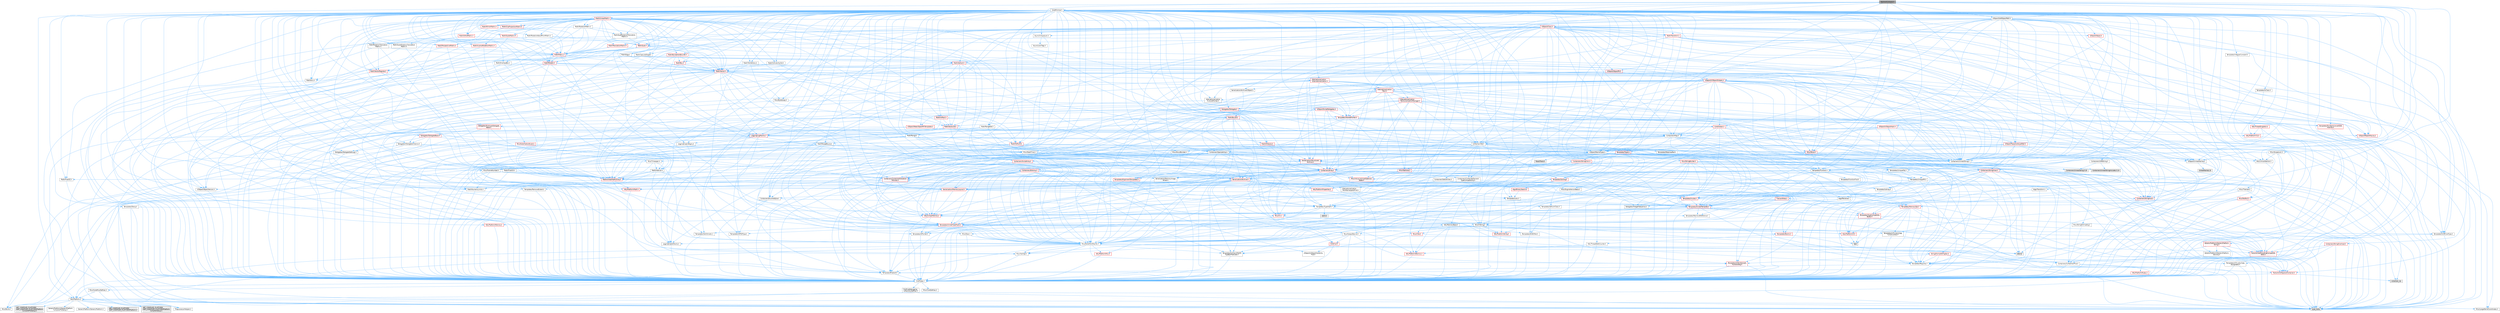 digraph "RedirectCollector.h"
{
 // INTERACTIVE_SVG=YES
 // LATEX_PDF_SIZE
  bgcolor="transparent";
  edge [fontname=Helvetica,fontsize=10,labelfontname=Helvetica,labelfontsize=10];
  node [fontname=Helvetica,fontsize=10,shape=box,height=0.2,width=0.4];
  Node1 [id="Node000001",label="RedirectCollector.h",height=0.2,width=0.4,color="gray40", fillcolor="grey60", style="filled", fontcolor="black",tooltip=" "];
  Node1 -> Node2 [id="edge1_Node000001_Node000002",color="steelblue1",style="solid",tooltip=" "];
  Node2 [id="Node000002",label="Async/UniqueLock.h",height=0.2,width=0.4,color="grey40", fillcolor="white", style="filled",URL="$da/dc6/UniqueLock_8h.html",tooltip=" "];
  Node2 -> Node3 [id="edge2_Node000002_Node000003",color="steelblue1",style="solid",tooltip=" "];
  Node3 [id="Node000003",label="Async/LockTags.h",height=0.2,width=0.4,color="grey40", fillcolor="white", style="filled",URL="$d6/d40/LockTags_8h.html",tooltip=" "];
  Node2 -> Node4 [id="edge3_Node000002_Node000004",color="steelblue1",style="solid",tooltip=" "];
  Node4 [id="Node000004",label="Misc/AssertionMacros.h",height=0.2,width=0.4,color="grey40", fillcolor="white", style="filled",URL="$d0/dfa/AssertionMacros_8h.html",tooltip=" "];
  Node4 -> Node5 [id="edge4_Node000004_Node000005",color="steelblue1",style="solid",tooltip=" "];
  Node5 [id="Node000005",label="CoreTypes.h",height=0.2,width=0.4,color="grey40", fillcolor="white", style="filled",URL="$dc/dec/CoreTypes_8h.html",tooltip=" "];
  Node5 -> Node6 [id="edge5_Node000005_Node000006",color="steelblue1",style="solid",tooltip=" "];
  Node6 [id="Node000006",label="HAL/Platform.h",height=0.2,width=0.4,color="grey40", fillcolor="white", style="filled",URL="$d9/dd0/Platform_8h.html",tooltip=" "];
  Node6 -> Node7 [id="edge6_Node000006_Node000007",color="steelblue1",style="solid",tooltip=" "];
  Node7 [id="Node000007",label="Misc/Build.h",height=0.2,width=0.4,color="grey40", fillcolor="white", style="filled",URL="$d3/dbb/Build_8h.html",tooltip=" "];
  Node6 -> Node8 [id="edge7_Node000006_Node000008",color="steelblue1",style="solid",tooltip=" "];
  Node8 [id="Node000008",label="Misc/LargeWorldCoordinates.h",height=0.2,width=0.4,color="grey40", fillcolor="white", style="filled",URL="$d2/dcb/LargeWorldCoordinates_8h.html",tooltip=" "];
  Node6 -> Node9 [id="edge8_Node000006_Node000009",color="steelblue1",style="solid",tooltip=" "];
  Node9 [id="Node000009",label="type_traits",height=0.2,width=0.4,color="grey60", fillcolor="#E0E0E0", style="filled",tooltip=" "];
  Node6 -> Node10 [id="edge9_Node000006_Node000010",color="steelblue1",style="solid",tooltip=" "];
  Node10 [id="Node000010",label="PreprocessorHelpers.h",height=0.2,width=0.4,color="grey40", fillcolor="white", style="filled",URL="$db/ddb/PreprocessorHelpers_8h.html",tooltip=" "];
  Node6 -> Node11 [id="edge10_Node000006_Node000011",color="steelblue1",style="solid",tooltip=" "];
  Node11 [id="Node000011",label="UBT_COMPILED_PLATFORM\l/UBT_COMPILED_PLATFORMPlatform\lCompilerPreSetup.h",height=0.2,width=0.4,color="grey60", fillcolor="#E0E0E0", style="filled",tooltip=" "];
  Node6 -> Node12 [id="edge11_Node000006_Node000012",color="steelblue1",style="solid",tooltip=" "];
  Node12 [id="Node000012",label="GenericPlatform/GenericPlatform\lCompilerPreSetup.h",height=0.2,width=0.4,color="grey40", fillcolor="white", style="filled",URL="$d9/dc8/GenericPlatformCompilerPreSetup_8h.html",tooltip=" "];
  Node6 -> Node13 [id="edge12_Node000006_Node000013",color="steelblue1",style="solid",tooltip=" "];
  Node13 [id="Node000013",label="GenericPlatform/GenericPlatform.h",height=0.2,width=0.4,color="grey40", fillcolor="white", style="filled",URL="$d6/d84/GenericPlatform_8h.html",tooltip=" "];
  Node6 -> Node14 [id="edge13_Node000006_Node000014",color="steelblue1",style="solid",tooltip=" "];
  Node14 [id="Node000014",label="UBT_COMPILED_PLATFORM\l/UBT_COMPILED_PLATFORMPlatform.h",height=0.2,width=0.4,color="grey60", fillcolor="#E0E0E0", style="filled",tooltip=" "];
  Node6 -> Node15 [id="edge14_Node000006_Node000015",color="steelblue1",style="solid",tooltip=" "];
  Node15 [id="Node000015",label="UBT_COMPILED_PLATFORM\l/UBT_COMPILED_PLATFORMPlatform\lCompilerSetup.h",height=0.2,width=0.4,color="grey60", fillcolor="#E0E0E0", style="filled",tooltip=" "];
  Node5 -> Node16 [id="edge15_Node000005_Node000016",color="steelblue1",style="solid",tooltip=" "];
  Node16 [id="Node000016",label="ProfilingDebugging\l/UMemoryDefines.h",height=0.2,width=0.4,color="grey40", fillcolor="white", style="filled",URL="$d2/da2/UMemoryDefines_8h.html",tooltip=" "];
  Node5 -> Node17 [id="edge16_Node000005_Node000017",color="steelblue1",style="solid",tooltip=" "];
  Node17 [id="Node000017",label="Misc/CoreMiscDefines.h",height=0.2,width=0.4,color="grey40", fillcolor="white", style="filled",URL="$da/d38/CoreMiscDefines_8h.html",tooltip=" "];
  Node17 -> Node6 [id="edge17_Node000017_Node000006",color="steelblue1",style="solid",tooltip=" "];
  Node17 -> Node10 [id="edge18_Node000017_Node000010",color="steelblue1",style="solid",tooltip=" "];
  Node5 -> Node18 [id="edge19_Node000005_Node000018",color="steelblue1",style="solid",tooltip=" "];
  Node18 [id="Node000018",label="Misc/CoreDefines.h",height=0.2,width=0.4,color="grey40", fillcolor="white", style="filled",URL="$d3/dd2/CoreDefines_8h.html",tooltip=" "];
  Node4 -> Node6 [id="edge20_Node000004_Node000006",color="steelblue1",style="solid",tooltip=" "];
  Node4 -> Node19 [id="edge21_Node000004_Node000019",color="steelblue1",style="solid",tooltip=" "];
  Node19 [id="Node000019",label="HAL/PlatformMisc.h",height=0.2,width=0.4,color="red", fillcolor="#FFF0F0", style="filled",URL="$d0/df5/PlatformMisc_8h.html",tooltip=" "];
  Node19 -> Node5 [id="edge22_Node000019_Node000005",color="steelblue1",style="solid",tooltip=" "];
  Node4 -> Node10 [id="edge23_Node000004_Node000010",color="steelblue1",style="solid",tooltip=" "];
  Node4 -> Node55 [id="edge24_Node000004_Node000055",color="steelblue1",style="solid",tooltip=" "];
  Node55 [id="Node000055",label="Templates/EnableIf.h",height=0.2,width=0.4,color="grey40", fillcolor="white", style="filled",URL="$d7/d60/EnableIf_8h.html",tooltip=" "];
  Node55 -> Node5 [id="edge25_Node000055_Node000005",color="steelblue1",style="solid",tooltip=" "];
  Node4 -> Node56 [id="edge26_Node000004_Node000056",color="steelblue1",style="solid",tooltip=" "];
  Node56 [id="Node000056",label="Templates/IsArrayOrRefOf\lTypeByPredicate.h",height=0.2,width=0.4,color="grey40", fillcolor="white", style="filled",URL="$d6/da1/IsArrayOrRefOfTypeByPredicate_8h.html",tooltip=" "];
  Node56 -> Node5 [id="edge27_Node000056_Node000005",color="steelblue1",style="solid",tooltip=" "];
  Node4 -> Node57 [id="edge28_Node000004_Node000057",color="steelblue1",style="solid",tooltip=" "];
  Node57 [id="Node000057",label="Templates/IsValidVariadic\lFunctionArg.h",height=0.2,width=0.4,color="red", fillcolor="#FFF0F0", style="filled",URL="$d0/dc8/IsValidVariadicFunctionArg_8h.html",tooltip=" "];
  Node57 -> Node5 [id="edge29_Node000057_Node000005",color="steelblue1",style="solid",tooltip=" "];
  Node57 -> Node9 [id="edge30_Node000057_Node000009",color="steelblue1",style="solid",tooltip=" "];
  Node4 -> Node59 [id="edge31_Node000004_Node000059",color="steelblue1",style="solid",tooltip=" "];
  Node59 [id="Node000059",label="Traits/IsCharEncodingCompatible\lWith.h",height=0.2,width=0.4,color="red", fillcolor="#FFF0F0", style="filled",URL="$df/dd1/IsCharEncodingCompatibleWith_8h.html",tooltip=" "];
  Node59 -> Node9 [id="edge32_Node000059_Node000009",color="steelblue1",style="solid",tooltip=" "];
  Node4 -> Node61 [id="edge33_Node000004_Node000061",color="steelblue1",style="solid",tooltip=" "];
  Node61 [id="Node000061",label="Misc/VarArgs.h",height=0.2,width=0.4,color="grey40", fillcolor="white", style="filled",URL="$d5/d6f/VarArgs_8h.html",tooltip=" "];
  Node61 -> Node5 [id="edge34_Node000061_Node000005",color="steelblue1",style="solid",tooltip=" "];
  Node4 -> Node62 [id="edge35_Node000004_Node000062",color="steelblue1",style="solid",tooltip=" "];
  Node62 [id="Node000062",label="String/FormatStringSan.h",height=0.2,width=0.4,color="red", fillcolor="#FFF0F0", style="filled",URL="$d3/d8b/FormatStringSan_8h.html",tooltip=" "];
  Node62 -> Node9 [id="edge36_Node000062_Node000009",color="steelblue1",style="solid",tooltip=" "];
  Node62 -> Node5 [id="edge37_Node000062_Node000005",color="steelblue1",style="solid",tooltip=" "];
  Node62 -> Node63 [id="edge38_Node000062_Node000063",color="steelblue1",style="solid",tooltip=" "];
  Node63 [id="Node000063",label="Templates/Requires.h",height=0.2,width=0.4,color="grey40", fillcolor="white", style="filled",URL="$dc/d96/Requires_8h.html",tooltip=" "];
  Node63 -> Node55 [id="edge39_Node000063_Node000055",color="steelblue1",style="solid",tooltip=" "];
  Node63 -> Node9 [id="edge40_Node000063_Node000009",color="steelblue1",style="solid",tooltip=" "];
  Node62 -> Node57 [id="edge41_Node000062_Node000057",color="steelblue1",style="solid",tooltip=" "];
  Node62 -> Node27 [id="edge42_Node000062_Node000027",color="steelblue1",style="solid",tooltip=" "];
  Node27 [id="Node000027",label="Containers/ContainersFwd.h",height=0.2,width=0.4,color="grey40", fillcolor="white", style="filled",URL="$d4/d0a/ContainersFwd_8h.html",tooltip=" "];
  Node27 -> Node6 [id="edge43_Node000027_Node000006",color="steelblue1",style="solid",tooltip=" "];
  Node27 -> Node5 [id="edge44_Node000027_Node000005",color="steelblue1",style="solid",tooltip=" "];
  Node27 -> Node24 [id="edge45_Node000027_Node000024",color="steelblue1",style="solid",tooltip=" "];
  Node24 [id="Node000024",label="Traits/IsContiguousContainer.h",height=0.2,width=0.4,color="red", fillcolor="#FFF0F0", style="filled",URL="$d5/d3c/IsContiguousContainer_8h.html",tooltip=" "];
  Node24 -> Node5 [id="edge46_Node000024_Node000005",color="steelblue1",style="solid",tooltip=" "];
  Node24 -> Node23 [id="edge47_Node000024_Node000023",color="steelblue1",style="solid",tooltip=" "];
  Node23 [id="Node000023",label="initializer_list",height=0.2,width=0.4,color="grey60", fillcolor="#E0E0E0", style="filled",tooltip=" "];
  Node4 -> Node68 [id="edge48_Node000004_Node000068",color="steelblue1",style="solid",tooltip=" "];
  Node68 [id="Node000068",label="atomic",height=0.2,width=0.4,color="grey60", fillcolor="#E0E0E0", style="filled",tooltip=" "];
  Node1 -> Node69 [id="edge49_Node000001_Node000069",color="steelblue1",style="solid",tooltip=" "];
  Node69 [id="Node000069",label="Containers/Map.h",height=0.2,width=0.4,color="grey40", fillcolor="white", style="filled",URL="$df/d79/Map_8h.html",tooltip=" "];
  Node69 -> Node5 [id="edge50_Node000069_Node000005",color="steelblue1",style="solid",tooltip=" "];
  Node69 -> Node70 [id="edge51_Node000069_Node000070",color="steelblue1",style="solid",tooltip=" "];
  Node70 [id="Node000070",label="Algo/Reverse.h",height=0.2,width=0.4,color="grey40", fillcolor="white", style="filled",URL="$d5/d93/Reverse_8h.html",tooltip=" "];
  Node70 -> Node5 [id="edge52_Node000070_Node000005",color="steelblue1",style="solid",tooltip=" "];
  Node70 -> Node71 [id="edge53_Node000070_Node000071",color="steelblue1",style="solid",tooltip=" "];
  Node71 [id="Node000071",label="Templates/UnrealTemplate.h",height=0.2,width=0.4,color="red", fillcolor="#FFF0F0", style="filled",URL="$d4/d24/UnrealTemplate_8h.html",tooltip=" "];
  Node71 -> Node5 [id="edge54_Node000071_Node000005",color="steelblue1",style="solid",tooltip=" "];
  Node71 -> Node72 [id="edge55_Node000071_Node000072",color="steelblue1",style="solid",tooltip=" "];
  Node72 [id="Node000072",label="Templates/IsPointer.h",height=0.2,width=0.4,color="grey40", fillcolor="white", style="filled",URL="$d7/d05/IsPointer_8h.html",tooltip=" "];
  Node72 -> Node5 [id="edge56_Node000072_Node000005",color="steelblue1",style="solid",tooltip=" "];
  Node71 -> Node73 [id="edge57_Node000071_Node000073",color="steelblue1",style="solid",tooltip=" "];
  Node73 [id="Node000073",label="HAL/UnrealMemory.h",height=0.2,width=0.4,color="red", fillcolor="#FFF0F0", style="filled",URL="$d9/d96/UnrealMemory_8h.html",tooltip=" "];
  Node73 -> Node5 [id="edge58_Node000073_Node000005",color="steelblue1",style="solid",tooltip=" "];
  Node73 -> Node77 [id="edge59_Node000073_Node000077",color="steelblue1",style="solid",tooltip=" "];
  Node77 [id="Node000077",label="HAL/MemoryBase.h",height=0.2,width=0.4,color="grey40", fillcolor="white", style="filled",URL="$d6/d9f/MemoryBase_8h.html",tooltip=" "];
  Node77 -> Node5 [id="edge60_Node000077_Node000005",color="steelblue1",style="solid",tooltip=" "];
  Node77 -> Node48 [id="edge61_Node000077_Node000048",color="steelblue1",style="solid",tooltip=" "];
  Node48 [id="Node000048",label="HAL/PlatformAtomics.h",height=0.2,width=0.4,color="red", fillcolor="#FFF0F0", style="filled",URL="$d3/d36/PlatformAtomics_8h.html",tooltip=" "];
  Node48 -> Node5 [id="edge62_Node000048_Node000005",color="steelblue1",style="solid",tooltip=" "];
  Node77 -> Node31 [id="edge63_Node000077_Node000031",color="steelblue1",style="solid",tooltip=" "];
  Node31 [id="Node000031",label="HAL/PlatformCrt.h",height=0.2,width=0.4,color="red", fillcolor="#FFF0F0", style="filled",URL="$d8/d75/PlatformCrt_8h.html",tooltip=" "];
  Node31 -> Node32 [id="edge64_Node000031_Node000032",color="steelblue1",style="solid",tooltip=" "];
  Node32 [id="Node000032",label="new",height=0.2,width=0.4,color="grey60", fillcolor="#E0E0E0", style="filled",tooltip=" "];
  Node77 -> Node78 [id="edge65_Node000077_Node000078",color="steelblue1",style="solid",tooltip=" "];
  Node78 [id="Node000078",label="Misc/Exec.h",height=0.2,width=0.4,color="grey40", fillcolor="white", style="filled",URL="$de/ddb/Exec_8h.html",tooltip=" "];
  Node78 -> Node5 [id="edge66_Node000078_Node000005",color="steelblue1",style="solid",tooltip=" "];
  Node78 -> Node4 [id="edge67_Node000078_Node000004",color="steelblue1",style="solid",tooltip=" "];
  Node77 -> Node79 [id="edge68_Node000077_Node000079",color="steelblue1",style="solid",tooltip=" "];
  Node79 [id="Node000079",label="Misc/OutputDevice.h",height=0.2,width=0.4,color="grey40", fillcolor="white", style="filled",URL="$d7/d32/OutputDevice_8h.html",tooltip=" "];
  Node79 -> Node26 [id="edge69_Node000079_Node000026",color="steelblue1",style="solid",tooltip=" "];
  Node26 [id="Node000026",label="CoreFwd.h",height=0.2,width=0.4,color="red", fillcolor="#FFF0F0", style="filled",URL="$d1/d1e/CoreFwd_8h.html",tooltip=" "];
  Node26 -> Node5 [id="edge70_Node000026_Node000005",color="steelblue1",style="solid",tooltip=" "];
  Node26 -> Node27 [id="edge71_Node000026_Node000027",color="steelblue1",style="solid",tooltip=" "];
  Node26 -> Node29 [id="edge72_Node000026_Node000029",color="steelblue1",style="solid",tooltip=" "];
  Node29 [id="Node000029",label="UObject/UObjectHierarchy\lFwd.h",height=0.2,width=0.4,color="grey40", fillcolor="white", style="filled",URL="$d3/d13/UObjectHierarchyFwd_8h.html",tooltip=" "];
  Node79 -> Node5 [id="edge73_Node000079_Node000005",color="steelblue1",style="solid",tooltip=" "];
  Node79 -> Node80 [id="edge74_Node000079_Node000080",color="steelblue1",style="solid",tooltip=" "];
  Node80 [id="Node000080",label="Logging/LogVerbosity.h",height=0.2,width=0.4,color="grey40", fillcolor="white", style="filled",URL="$d2/d8f/LogVerbosity_8h.html",tooltip=" "];
  Node80 -> Node5 [id="edge75_Node000080_Node000005",color="steelblue1",style="solid",tooltip=" "];
  Node79 -> Node61 [id="edge76_Node000079_Node000061",color="steelblue1",style="solid",tooltip=" "];
  Node79 -> Node56 [id="edge77_Node000079_Node000056",color="steelblue1",style="solid",tooltip=" "];
  Node79 -> Node57 [id="edge78_Node000079_Node000057",color="steelblue1",style="solid",tooltip=" "];
  Node79 -> Node59 [id="edge79_Node000079_Node000059",color="steelblue1",style="solid",tooltip=" "];
  Node77 -> Node81 [id="edge80_Node000077_Node000081",color="steelblue1",style="solid",tooltip=" "];
  Node81 [id="Node000081",label="Templates/Atomic.h",height=0.2,width=0.4,color="red", fillcolor="#FFF0F0", style="filled",URL="$d3/d91/Atomic_8h.html",tooltip=" "];
  Node81 -> Node82 [id="edge81_Node000081_Node000082",color="steelblue1",style="solid",tooltip=" "];
  Node82 [id="Node000082",label="HAL/ThreadSafeCounter.h",height=0.2,width=0.4,color="grey40", fillcolor="white", style="filled",URL="$dc/dc9/ThreadSafeCounter_8h.html",tooltip=" "];
  Node82 -> Node5 [id="edge82_Node000082_Node000005",color="steelblue1",style="solid",tooltip=" "];
  Node82 -> Node48 [id="edge83_Node000082_Node000048",color="steelblue1",style="solid",tooltip=" "];
  Node81 -> Node68 [id="edge84_Node000081_Node000068",color="steelblue1",style="solid",tooltip=" "];
  Node73 -> Node90 [id="edge85_Node000073_Node000090",color="steelblue1",style="solid",tooltip=" "];
  Node90 [id="Node000090",label="HAL/PlatformMemory.h",height=0.2,width=0.4,color="red", fillcolor="#FFF0F0", style="filled",URL="$de/d68/PlatformMemory_8h.html",tooltip=" "];
  Node90 -> Node5 [id="edge86_Node000090_Node000005",color="steelblue1",style="solid",tooltip=" "];
  Node73 -> Node72 [id="edge87_Node000073_Node000072",color="steelblue1",style="solid",tooltip=" "];
  Node71 -> Node95 [id="edge88_Node000071_Node000095",color="steelblue1",style="solid",tooltip=" "];
  Node95 [id="Node000095",label="Templates/UnrealTypeTraits.h",height=0.2,width=0.4,color="red", fillcolor="#FFF0F0", style="filled",URL="$d2/d2d/UnrealTypeTraits_8h.html",tooltip=" "];
  Node95 -> Node5 [id="edge89_Node000095_Node000005",color="steelblue1",style="solid",tooltip=" "];
  Node95 -> Node72 [id="edge90_Node000095_Node000072",color="steelblue1",style="solid",tooltip=" "];
  Node95 -> Node4 [id="edge91_Node000095_Node000004",color="steelblue1",style="solid",tooltip=" "];
  Node95 -> Node86 [id="edge92_Node000095_Node000086",color="steelblue1",style="solid",tooltip=" "];
  Node86 [id="Node000086",label="Templates/AndOrNot.h",height=0.2,width=0.4,color="grey40", fillcolor="white", style="filled",URL="$db/d0a/AndOrNot_8h.html",tooltip=" "];
  Node86 -> Node5 [id="edge93_Node000086_Node000005",color="steelblue1",style="solid",tooltip=" "];
  Node95 -> Node55 [id="edge94_Node000095_Node000055",color="steelblue1",style="solid",tooltip=" "];
  Node95 -> Node96 [id="edge95_Node000095_Node000096",color="steelblue1",style="solid",tooltip=" "];
  Node96 [id="Node000096",label="Templates/IsArithmetic.h",height=0.2,width=0.4,color="grey40", fillcolor="white", style="filled",URL="$d2/d5d/IsArithmetic_8h.html",tooltip=" "];
  Node96 -> Node5 [id="edge96_Node000096_Node000005",color="steelblue1",style="solid",tooltip=" "];
  Node95 -> Node98 [id="edge97_Node000095_Node000098",color="steelblue1",style="solid",tooltip=" "];
  Node98 [id="Node000098",label="Templates/IsPODType.h",height=0.2,width=0.4,color="grey40", fillcolor="white", style="filled",URL="$d7/db1/IsPODType_8h.html",tooltip=" "];
  Node98 -> Node5 [id="edge98_Node000098_Node000005",color="steelblue1",style="solid",tooltip=" "];
  Node95 -> Node99 [id="edge99_Node000095_Node000099",color="steelblue1",style="solid",tooltip=" "];
  Node99 [id="Node000099",label="Templates/IsUECoreType.h",height=0.2,width=0.4,color="grey40", fillcolor="white", style="filled",URL="$d1/db8/IsUECoreType_8h.html",tooltip=" "];
  Node99 -> Node5 [id="edge100_Node000099_Node000005",color="steelblue1",style="solid",tooltip=" "];
  Node99 -> Node9 [id="edge101_Node000099_Node000009",color="steelblue1",style="solid",tooltip=" "];
  Node95 -> Node87 [id="edge102_Node000095_Node000087",color="steelblue1",style="solid",tooltip=" "];
  Node87 [id="Node000087",label="Templates/IsTriviallyCopy\lConstructible.h",height=0.2,width=0.4,color="grey40", fillcolor="white", style="filled",URL="$d3/d78/IsTriviallyCopyConstructible_8h.html",tooltip=" "];
  Node87 -> Node5 [id="edge103_Node000087_Node000005",color="steelblue1",style="solid",tooltip=" "];
  Node87 -> Node9 [id="edge104_Node000087_Node000009",color="steelblue1",style="solid",tooltip=" "];
  Node71 -> Node100 [id="edge105_Node000071_Node000100",color="steelblue1",style="solid",tooltip=" "];
  Node100 [id="Node000100",label="Templates/RemoveReference.h",height=0.2,width=0.4,color="grey40", fillcolor="white", style="filled",URL="$da/dbe/RemoveReference_8h.html",tooltip=" "];
  Node100 -> Node5 [id="edge106_Node000100_Node000005",color="steelblue1",style="solid",tooltip=" "];
  Node71 -> Node63 [id="edge107_Node000071_Node000063",color="steelblue1",style="solid",tooltip=" "];
  Node71 -> Node101 [id="edge108_Node000071_Node000101",color="steelblue1",style="solid",tooltip=" "];
  Node101 [id="Node000101",label="Templates/TypeCompatible\lBytes.h",height=0.2,width=0.4,color="red", fillcolor="#FFF0F0", style="filled",URL="$df/d0a/TypeCompatibleBytes_8h.html",tooltip=" "];
  Node101 -> Node5 [id="edge109_Node000101_Node000005",color="steelblue1",style="solid",tooltip=" "];
  Node101 -> Node32 [id="edge110_Node000101_Node000032",color="steelblue1",style="solid",tooltip=" "];
  Node101 -> Node9 [id="edge111_Node000101_Node000009",color="steelblue1",style="solid",tooltip=" "];
  Node71 -> Node24 [id="edge112_Node000071_Node000024",color="steelblue1",style="solid",tooltip=" "];
  Node71 -> Node9 [id="edge113_Node000071_Node000009",color="steelblue1",style="solid",tooltip=" "];
  Node69 -> Node103 [id="edge114_Node000069_Node000103",color="steelblue1",style="solid",tooltip=" "];
  Node103 [id="Node000103",label="Containers/ContainerElement\lTypeCompatibility.h",height=0.2,width=0.4,color="grey40", fillcolor="white", style="filled",URL="$df/ddf/ContainerElementTypeCompatibility_8h.html",tooltip=" "];
  Node103 -> Node5 [id="edge115_Node000103_Node000005",color="steelblue1",style="solid",tooltip=" "];
  Node103 -> Node95 [id="edge116_Node000103_Node000095",color="steelblue1",style="solid",tooltip=" "];
  Node69 -> Node104 [id="edge117_Node000069_Node000104",color="steelblue1",style="solid",tooltip=" "];
  Node104 [id="Node000104",label="Containers/Set.h",height=0.2,width=0.4,color="grey40", fillcolor="white", style="filled",URL="$d4/d45/Set_8h.html",tooltip=" "];
  Node104 -> Node105 [id="edge118_Node000104_Node000105",color="steelblue1",style="solid",tooltip=" "];
  Node105 [id="Node000105",label="Containers/ContainerAllocation\lPolicies.h",height=0.2,width=0.4,color="red", fillcolor="#FFF0F0", style="filled",URL="$d7/dff/ContainerAllocationPolicies_8h.html",tooltip=" "];
  Node105 -> Node5 [id="edge119_Node000105_Node000005",color="steelblue1",style="solid",tooltip=" "];
  Node105 -> Node105 [id="edge120_Node000105_Node000105",color="steelblue1",style="solid",tooltip=" "];
  Node105 -> Node107 [id="edge121_Node000105_Node000107",color="steelblue1",style="solid",tooltip=" "];
  Node107 [id="Node000107",label="HAL/PlatformMath.h",height=0.2,width=0.4,color="red", fillcolor="#FFF0F0", style="filled",URL="$dc/d53/PlatformMath_8h.html",tooltip=" "];
  Node107 -> Node5 [id="edge122_Node000107_Node000005",color="steelblue1",style="solid",tooltip=" "];
  Node105 -> Node73 [id="edge123_Node000105_Node000073",color="steelblue1",style="solid",tooltip=" "];
  Node105 -> Node41 [id="edge124_Node000105_Node000041",color="steelblue1",style="solid",tooltip=" "];
  Node41 [id="Node000041",label="Math/NumericLimits.h",height=0.2,width=0.4,color="grey40", fillcolor="white", style="filled",URL="$df/d1b/NumericLimits_8h.html",tooltip=" "];
  Node41 -> Node5 [id="edge125_Node000041_Node000005",color="steelblue1",style="solid",tooltip=" "];
  Node105 -> Node4 [id="edge126_Node000105_Node000004",color="steelblue1",style="solid",tooltip=" "];
  Node105 -> Node116 [id="edge127_Node000105_Node000116",color="steelblue1",style="solid",tooltip=" "];
  Node116 [id="Node000116",label="Templates/MemoryOps.h",height=0.2,width=0.4,color="red", fillcolor="#FFF0F0", style="filled",URL="$db/dea/MemoryOps_8h.html",tooltip=" "];
  Node116 -> Node5 [id="edge128_Node000116_Node000005",color="steelblue1",style="solid",tooltip=" "];
  Node116 -> Node73 [id="edge129_Node000116_Node000073",color="steelblue1",style="solid",tooltip=" "];
  Node116 -> Node88 [id="edge130_Node000116_Node000088",color="steelblue1",style="solid",tooltip=" "];
  Node88 [id="Node000088",label="Templates/IsTriviallyCopy\lAssignable.h",height=0.2,width=0.4,color="grey40", fillcolor="white", style="filled",URL="$d2/df2/IsTriviallyCopyAssignable_8h.html",tooltip=" "];
  Node88 -> Node5 [id="edge131_Node000088_Node000005",color="steelblue1",style="solid",tooltip=" "];
  Node88 -> Node9 [id="edge132_Node000088_Node000009",color="steelblue1",style="solid",tooltip=" "];
  Node116 -> Node87 [id="edge133_Node000116_Node000087",color="steelblue1",style="solid",tooltip=" "];
  Node116 -> Node63 [id="edge134_Node000116_Node000063",color="steelblue1",style="solid",tooltip=" "];
  Node116 -> Node95 [id="edge135_Node000116_Node000095",color="steelblue1",style="solid",tooltip=" "];
  Node116 -> Node32 [id="edge136_Node000116_Node000032",color="steelblue1",style="solid",tooltip=" "];
  Node116 -> Node9 [id="edge137_Node000116_Node000009",color="steelblue1",style="solid",tooltip=" "];
  Node105 -> Node101 [id="edge138_Node000105_Node000101",color="steelblue1",style="solid",tooltip=" "];
  Node105 -> Node9 [id="edge139_Node000105_Node000009",color="steelblue1",style="solid",tooltip=" "];
  Node104 -> Node103 [id="edge140_Node000104_Node000103",color="steelblue1",style="solid",tooltip=" "];
  Node104 -> Node117 [id="edge141_Node000104_Node000117",color="steelblue1",style="solid",tooltip=" "];
  Node117 [id="Node000117",label="Containers/SetUtilities.h",height=0.2,width=0.4,color="grey40", fillcolor="white", style="filled",URL="$dc/de5/SetUtilities_8h.html",tooltip=" "];
  Node117 -> Node5 [id="edge142_Node000117_Node000005",color="steelblue1",style="solid",tooltip=" "];
  Node117 -> Node118 [id="edge143_Node000117_Node000118",color="steelblue1",style="solid",tooltip=" "];
  Node118 [id="Node000118",label="Serialization/MemoryLayout.h",height=0.2,width=0.4,color="red", fillcolor="#FFF0F0", style="filled",URL="$d7/d66/MemoryLayout_8h.html",tooltip=" "];
  Node118 -> Node121 [id="edge144_Node000118_Node000121",color="steelblue1",style="solid",tooltip=" "];
  Node121 [id="Node000121",label="Containers/EnumAsByte.h",height=0.2,width=0.4,color="grey40", fillcolor="white", style="filled",URL="$d6/d9a/EnumAsByte_8h.html",tooltip=" "];
  Node121 -> Node5 [id="edge145_Node000121_Node000005",color="steelblue1",style="solid",tooltip=" "];
  Node121 -> Node98 [id="edge146_Node000121_Node000098",color="steelblue1",style="solid",tooltip=" "];
  Node121 -> Node122 [id="edge147_Node000121_Node000122",color="steelblue1",style="solid",tooltip=" "];
  Node122 [id="Node000122",label="Templates/TypeHash.h",height=0.2,width=0.4,color="grey40", fillcolor="white", style="filled",URL="$d1/d62/TypeHash_8h.html",tooltip=" "];
  Node122 -> Node5 [id="edge148_Node000122_Node000005",color="steelblue1",style="solid",tooltip=" "];
  Node122 -> Node63 [id="edge149_Node000122_Node000063",color="steelblue1",style="solid",tooltip=" "];
  Node122 -> Node123 [id="edge150_Node000122_Node000123",color="steelblue1",style="solid",tooltip=" "];
  Node123 [id="Node000123",label="Misc/Crc.h",height=0.2,width=0.4,color="red", fillcolor="#FFF0F0", style="filled",URL="$d4/dd2/Crc_8h.html",tooltip=" "];
  Node123 -> Node5 [id="edge151_Node000123_Node000005",color="steelblue1",style="solid",tooltip=" "];
  Node123 -> Node75 [id="edge152_Node000123_Node000075",color="steelblue1",style="solid",tooltip=" "];
  Node75 [id="Node000075",label="HAL/PlatformString.h",height=0.2,width=0.4,color="red", fillcolor="#FFF0F0", style="filled",URL="$db/db5/PlatformString_8h.html",tooltip=" "];
  Node75 -> Node5 [id="edge153_Node000075_Node000005",color="steelblue1",style="solid",tooltip=" "];
  Node123 -> Node4 [id="edge154_Node000123_Node000004",color="steelblue1",style="solid",tooltip=" "];
  Node123 -> Node124 [id="edge155_Node000123_Node000124",color="steelblue1",style="solid",tooltip=" "];
  Node124 [id="Node000124",label="Misc/CString.h",height=0.2,width=0.4,color="grey40", fillcolor="white", style="filled",URL="$d2/d49/CString_8h.html",tooltip=" "];
  Node124 -> Node5 [id="edge156_Node000124_Node000005",color="steelblue1",style="solid",tooltip=" "];
  Node124 -> Node31 [id="edge157_Node000124_Node000031",color="steelblue1",style="solid",tooltip=" "];
  Node124 -> Node75 [id="edge158_Node000124_Node000075",color="steelblue1",style="solid",tooltip=" "];
  Node124 -> Node4 [id="edge159_Node000124_Node000004",color="steelblue1",style="solid",tooltip=" "];
  Node124 -> Node125 [id="edge160_Node000124_Node000125",color="steelblue1",style="solid",tooltip=" "];
  Node125 [id="Node000125",label="Misc/Char.h",height=0.2,width=0.4,color="red", fillcolor="#FFF0F0", style="filled",URL="$d0/d58/Char_8h.html",tooltip=" "];
  Node125 -> Node5 [id="edge161_Node000125_Node000005",color="steelblue1",style="solid",tooltip=" "];
  Node125 -> Node9 [id="edge162_Node000125_Node000009",color="steelblue1",style="solid",tooltip=" "];
  Node124 -> Node61 [id="edge163_Node000124_Node000061",color="steelblue1",style="solid",tooltip=" "];
  Node124 -> Node56 [id="edge164_Node000124_Node000056",color="steelblue1",style="solid",tooltip=" "];
  Node124 -> Node57 [id="edge165_Node000124_Node000057",color="steelblue1",style="solid",tooltip=" "];
  Node124 -> Node59 [id="edge166_Node000124_Node000059",color="steelblue1",style="solid",tooltip=" "];
  Node123 -> Node125 [id="edge167_Node000123_Node000125",color="steelblue1",style="solid",tooltip=" "];
  Node123 -> Node95 [id="edge168_Node000123_Node000095",color="steelblue1",style="solid",tooltip=" "];
  Node122 -> Node128 [id="edge169_Node000122_Node000128",color="steelblue1",style="solid",tooltip=" "];
  Node128 [id="Node000128",label="stdint.h",height=0.2,width=0.4,color="grey60", fillcolor="#E0E0E0", style="filled",tooltip=" "];
  Node122 -> Node9 [id="edge170_Node000122_Node000009",color="steelblue1",style="solid",tooltip=" "];
  Node118 -> Node21 [id="edge171_Node000118_Node000021",color="steelblue1",style="solid",tooltip=" "];
  Node21 [id="Node000021",label="Containers/StringFwd.h",height=0.2,width=0.4,color="red", fillcolor="#FFF0F0", style="filled",URL="$df/d37/StringFwd_8h.html",tooltip=" "];
  Node21 -> Node5 [id="edge172_Node000021_Node000005",color="steelblue1",style="solid",tooltip=" "];
  Node21 -> Node24 [id="edge173_Node000021_Node000024",color="steelblue1",style="solid",tooltip=" "];
  Node118 -> Node73 [id="edge174_Node000118_Node000073",color="steelblue1",style="solid",tooltip=" "];
  Node118 -> Node55 [id="edge175_Node000118_Node000055",color="steelblue1",style="solid",tooltip=" "];
  Node118 -> Node71 [id="edge176_Node000118_Node000071",color="steelblue1",style="solid",tooltip=" "];
  Node117 -> Node116 [id="edge177_Node000117_Node000116",color="steelblue1",style="solid",tooltip=" "];
  Node117 -> Node95 [id="edge178_Node000117_Node000095",color="steelblue1",style="solid",tooltip=" "];
  Node104 -> Node131 [id="edge179_Node000104_Node000131",color="steelblue1",style="solid",tooltip=" "];
  Node131 [id="Node000131",label="Containers/SparseArray.h",height=0.2,width=0.4,color="grey40", fillcolor="white", style="filled",URL="$d5/dbf/SparseArray_8h.html",tooltip=" "];
  Node131 -> Node5 [id="edge180_Node000131_Node000005",color="steelblue1",style="solid",tooltip=" "];
  Node131 -> Node4 [id="edge181_Node000131_Node000004",color="steelblue1",style="solid",tooltip=" "];
  Node131 -> Node73 [id="edge182_Node000131_Node000073",color="steelblue1",style="solid",tooltip=" "];
  Node131 -> Node95 [id="edge183_Node000131_Node000095",color="steelblue1",style="solid",tooltip=" "];
  Node131 -> Node71 [id="edge184_Node000131_Node000071",color="steelblue1",style="solid",tooltip=" "];
  Node131 -> Node105 [id="edge185_Node000131_Node000105",color="steelblue1",style="solid",tooltip=" "];
  Node131 -> Node132 [id="edge186_Node000131_Node000132",color="steelblue1",style="solid",tooltip=" "];
  Node132 [id="Node000132",label="Templates/Less.h",height=0.2,width=0.4,color="grey40", fillcolor="white", style="filled",URL="$de/dc8/Less_8h.html",tooltip=" "];
  Node132 -> Node5 [id="edge187_Node000132_Node000005",color="steelblue1",style="solid",tooltip=" "];
  Node132 -> Node71 [id="edge188_Node000132_Node000071",color="steelblue1",style="solid",tooltip=" "];
  Node131 -> Node133 [id="edge189_Node000131_Node000133",color="steelblue1",style="solid",tooltip=" "];
  Node133 [id="Node000133",label="Containers/Array.h",height=0.2,width=0.4,color="red", fillcolor="#FFF0F0", style="filled",URL="$df/dd0/Array_8h.html",tooltip=" "];
  Node133 -> Node5 [id="edge190_Node000133_Node000005",color="steelblue1",style="solid",tooltip=" "];
  Node133 -> Node4 [id="edge191_Node000133_Node000004",color="steelblue1",style="solid",tooltip=" "];
  Node133 -> Node134 [id="edge192_Node000133_Node000134",color="steelblue1",style="solid",tooltip=" "];
  Node134 [id="Node000134",label="Misc/IntrusiveUnsetOptional\lState.h",height=0.2,width=0.4,color="red", fillcolor="#FFF0F0", style="filled",URL="$d2/d0a/IntrusiveUnsetOptionalState_8h.html",tooltip=" "];
  Node133 -> Node73 [id="edge193_Node000133_Node000073",color="steelblue1",style="solid",tooltip=" "];
  Node133 -> Node95 [id="edge194_Node000133_Node000095",color="steelblue1",style="solid",tooltip=" "];
  Node133 -> Node71 [id="edge195_Node000133_Node000071",color="steelblue1",style="solid",tooltip=" "];
  Node133 -> Node105 [id="edge196_Node000133_Node000105",color="steelblue1",style="solid",tooltip=" "];
  Node133 -> Node103 [id="edge197_Node000133_Node000103",color="steelblue1",style="solid",tooltip=" "];
  Node133 -> Node139 [id="edge198_Node000133_Node000139",color="steelblue1",style="solid",tooltip=" "];
  Node139 [id="Node000139",label="Serialization/Archive.h",height=0.2,width=0.4,color="red", fillcolor="#FFF0F0", style="filled",URL="$d7/d3b/Archive_8h.html",tooltip=" "];
  Node139 -> Node26 [id="edge199_Node000139_Node000026",color="steelblue1",style="solid",tooltip=" "];
  Node139 -> Node5 [id="edge200_Node000139_Node000005",color="steelblue1",style="solid",tooltip=" "];
  Node139 -> Node140 [id="edge201_Node000139_Node000140",color="steelblue1",style="solid",tooltip=" "];
  Node140 [id="Node000140",label="HAL/PlatformProperties.h",height=0.2,width=0.4,color="red", fillcolor="#FFF0F0", style="filled",URL="$d9/db0/PlatformProperties_8h.html",tooltip=" "];
  Node140 -> Node5 [id="edge202_Node000140_Node000005",color="steelblue1",style="solid",tooltip=" "];
  Node139 -> Node143 [id="edge203_Node000139_Node000143",color="steelblue1",style="solid",tooltip=" "];
  Node143 [id="Node000143",label="Internationalization\l/TextNamespaceFwd.h",height=0.2,width=0.4,color="grey40", fillcolor="white", style="filled",URL="$d8/d97/TextNamespaceFwd_8h.html",tooltip=" "];
  Node143 -> Node5 [id="edge204_Node000143_Node000005",color="steelblue1",style="solid",tooltip=" "];
  Node139 -> Node4 [id="edge205_Node000139_Node000004",color="steelblue1",style="solid",tooltip=" "];
  Node139 -> Node7 [id="edge206_Node000139_Node000007",color="steelblue1",style="solid",tooltip=" "];
  Node139 -> Node144 [id="edge207_Node000139_Node000144",color="steelblue1",style="solid",tooltip=" "];
  Node144 [id="Node000144",label="Misc/EngineVersionBase.h",height=0.2,width=0.4,color="grey40", fillcolor="white", style="filled",URL="$d5/d2b/EngineVersionBase_8h.html",tooltip=" "];
  Node144 -> Node5 [id="edge208_Node000144_Node000005",color="steelblue1",style="solid",tooltip=" "];
  Node139 -> Node61 [id="edge209_Node000139_Node000061",color="steelblue1",style="solid",tooltip=" "];
  Node139 -> Node55 [id="edge210_Node000139_Node000055",color="steelblue1",style="solid",tooltip=" "];
  Node139 -> Node56 [id="edge211_Node000139_Node000056",color="steelblue1",style="solid",tooltip=" "];
  Node139 -> Node147 [id="edge212_Node000139_Node000147",color="steelblue1",style="solid",tooltip=" "];
  Node147 [id="Node000147",label="Templates/IsEnumClass.h",height=0.2,width=0.4,color="grey40", fillcolor="white", style="filled",URL="$d7/d15/IsEnumClass_8h.html",tooltip=" "];
  Node147 -> Node5 [id="edge213_Node000147_Node000005",color="steelblue1",style="solid",tooltip=" "];
  Node147 -> Node86 [id="edge214_Node000147_Node000086",color="steelblue1",style="solid",tooltip=" "];
  Node139 -> Node57 [id="edge215_Node000139_Node000057",color="steelblue1",style="solid",tooltip=" "];
  Node139 -> Node71 [id="edge216_Node000139_Node000071",color="steelblue1",style="solid",tooltip=" "];
  Node139 -> Node59 [id="edge217_Node000139_Node000059",color="steelblue1",style="solid",tooltip=" "];
  Node139 -> Node148 [id="edge218_Node000139_Node000148",color="steelblue1",style="solid",tooltip=" "];
  Node148 [id="Node000148",label="UObject/ObjectVersion.h",height=0.2,width=0.4,color="grey40", fillcolor="white", style="filled",URL="$da/d63/ObjectVersion_8h.html",tooltip=" "];
  Node148 -> Node5 [id="edge219_Node000148_Node000005",color="steelblue1",style="solid",tooltip=" "];
  Node133 -> Node149 [id="edge220_Node000133_Node000149",color="steelblue1",style="solid",tooltip=" "];
  Node149 [id="Node000149",label="Serialization/MemoryImage\lWriter.h",height=0.2,width=0.4,color="grey40", fillcolor="white", style="filled",URL="$d0/d08/MemoryImageWriter_8h.html",tooltip=" "];
  Node149 -> Node5 [id="edge221_Node000149_Node000005",color="steelblue1",style="solid",tooltip=" "];
  Node149 -> Node118 [id="edge222_Node000149_Node000118",color="steelblue1",style="solid",tooltip=" "];
  Node133 -> Node152 [id="edge223_Node000133_Node000152",color="steelblue1",style="solid",tooltip=" "];
  Node152 [id="Node000152",label="Templates/Invoke.h",height=0.2,width=0.4,color="red", fillcolor="#FFF0F0", style="filled",URL="$d7/deb/Invoke_8h.html",tooltip=" "];
  Node152 -> Node5 [id="edge224_Node000152_Node000005",color="steelblue1",style="solid",tooltip=" "];
  Node152 -> Node71 [id="edge225_Node000152_Node000071",color="steelblue1",style="solid",tooltip=" "];
  Node152 -> Node9 [id="edge226_Node000152_Node000009",color="steelblue1",style="solid",tooltip=" "];
  Node133 -> Node132 [id="edge227_Node000133_Node000132",color="steelblue1",style="solid",tooltip=" "];
  Node133 -> Node63 [id="edge228_Node000133_Node000063",color="steelblue1",style="solid",tooltip=" "];
  Node133 -> Node164 [id="edge229_Node000133_Node000164",color="steelblue1",style="solid",tooltip=" "];
  Node164 [id="Node000164",label="Templates/Sorting.h",height=0.2,width=0.4,color="red", fillcolor="#FFF0F0", style="filled",URL="$d3/d9e/Sorting_8h.html",tooltip=" "];
  Node164 -> Node5 [id="edge230_Node000164_Node000005",color="steelblue1",style="solid",tooltip=" "];
  Node164 -> Node160 [id="edge231_Node000164_Node000160",color="steelblue1",style="solid",tooltip=" "];
  Node160 [id="Node000160",label="Algo/BinarySearch.h",height=0.2,width=0.4,color="red", fillcolor="#FFF0F0", style="filled",URL="$db/db4/BinarySearch_8h.html",tooltip=" "];
  Node160 -> Node152 [id="edge232_Node000160_Node000152",color="steelblue1",style="solid",tooltip=" "];
  Node160 -> Node132 [id="edge233_Node000160_Node000132",color="steelblue1",style="solid",tooltip=" "];
  Node164 -> Node107 [id="edge234_Node000164_Node000107",color="steelblue1",style="solid",tooltip=" "];
  Node164 -> Node132 [id="edge235_Node000164_Node000132",color="steelblue1",style="solid",tooltip=" "];
  Node133 -> Node168 [id="edge236_Node000133_Node000168",color="steelblue1",style="solid",tooltip=" "];
  Node168 [id="Node000168",label="Templates/AlignmentTemplates.h",height=0.2,width=0.4,color="red", fillcolor="#FFF0F0", style="filled",URL="$dd/d32/AlignmentTemplates_8h.html",tooltip=" "];
  Node168 -> Node5 [id="edge237_Node000168_Node000005",color="steelblue1",style="solid",tooltip=" "];
  Node168 -> Node72 [id="edge238_Node000168_Node000072",color="steelblue1",style="solid",tooltip=" "];
  Node133 -> Node9 [id="edge239_Node000133_Node000009",color="steelblue1",style="solid",tooltip=" "];
  Node131 -> Node167 [id="edge240_Node000131_Node000167",color="steelblue1",style="solid",tooltip=" "];
  Node167 [id="Node000167",label="Math/UnrealMathUtility.h",height=0.2,width=0.4,color="red", fillcolor="#FFF0F0", style="filled",URL="$db/db8/UnrealMathUtility_8h.html",tooltip=" "];
  Node167 -> Node5 [id="edge241_Node000167_Node000005",color="steelblue1",style="solid",tooltip=" "];
  Node167 -> Node4 [id="edge242_Node000167_Node000004",color="steelblue1",style="solid",tooltip=" "];
  Node167 -> Node107 [id="edge243_Node000167_Node000107",color="steelblue1",style="solid",tooltip=" "];
  Node167 -> Node63 [id="edge244_Node000167_Node000063",color="steelblue1",style="solid",tooltip=" "];
  Node131 -> Node169 [id="edge245_Node000131_Node000169",color="steelblue1",style="solid",tooltip=" "];
  Node169 [id="Node000169",label="Containers/ScriptArray.h",height=0.2,width=0.4,color="red", fillcolor="#FFF0F0", style="filled",URL="$dc/daf/ScriptArray_8h.html",tooltip=" "];
  Node169 -> Node5 [id="edge246_Node000169_Node000005",color="steelblue1",style="solid",tooltip=" "];
  Node169 -> Node4 [id="edge247_Node000169_Node000004",color="steelblue1",style="solid",tooltip=" "];
  Node169 -> Node73 [id="edge248_Node000169_Node000073",color="steelblue1",style="solid",tooltip=" "];
  Node169 -> Node105 [id="edge249_Node000169_Node000105",color="steelblue1",style="solid",tooltip=" "];
  Node169 -> Node133 [id="edge250_Node000169_Node000133",color="steelblue1",style="solid",tooltip=" "];
  Node169 -> Node23 [id="edge251_Node000169_Node000023",color="steelblue1",style="solid",tooltip=" "];
  Node131 -> Node170 [id="edge252_Node000131_Node000170",color="steelblue1",style="solid",tooltip=" "];
  Node170 [id="Node000170",label="Containers/BitArray.h",height=0.2,width=0.4,color="red", fillcolor="#FFF0F0", style="filled",URL="$d1/de4/BitArray_8h.html",tooltip=" "];
  Node170 -> Node105 [id="edge253_Node000170_Node000105",color="steelblue1",style="solid",tooltip=" "];
  Node170 -> Node5 [id="edge254_Node000170_Node000005",color="steelblue1",style="solid",tooltip=" "];
  Node170 -> Node48 [id="edge255_Node000170_Node000048",color="steelblue1",style="solid",tooltip=" "];
  Node170 -> Node73 [id="edge256_Node000170_Node000073",color="steelblue1",style="solid",tooltip=" "];
  Node170 -> Node167 [id="edge257_Node000170_Node000167",color="steelblue1",style="solid",tooltip=" "];
  Node170 -> Node4 [id="edge258_Node000170_Node000004",color="steelblue1",style="solid",tooltip=" "];
  Node170 -> Node139 [id="edge259_Node000170_Node000139",color="steelblue1",style="solid",tooltip=" "];
  Node170 -> Node149 [id="edge260_Node000170_Node000149",color="steelblue1",style="solid",tooltip=" "];
  Node170 -> Node118 [id="edge261_Node000170_Node000118",color="steelblue1",style="solid",tooltip=" "];
  Node170 -> Node55 [id="edge262_Node000170_Node000055",color="steelblue1",style="solid",tooltip=" "];
  Node170 -> Node152 [id="edge263_Node000170_Node000152",color="steelblue1",style="solid",tooltip=" "];
  Node170 -> Node71 [id="edge264_Node000170_Node000071",color="steelblue1",style="solid",tooltip=" "];
  Node170 -> Node95 [id="edge265_Node000170_Node000095",color="steelblue1",style="solid",tooltip=" "];
  Node131 -> Node171 [id="edge266_Node000131_Node000171",color="steelblue1",style="solid",tooltip=" "];
  Node171 [id="Node000171",label="Serialization/Structured\lArchive.h",height=0.2,width=0.4,color="red", fillcolor="#FFF0F0", style="filled",URL="$d9/d1e/StructuredArchive_8h.html",tooltip=" "];
  Node171 -> Node133 [id="edge267_Node000171_Node000133",color="steelblue1",style="solid",tooltip=" "];
  Node171 -> Node105 [id="edge268_Node000171_Node000105",color="steelblue1",style="solid",tooltip=" "];
  Node171 -> Node5 [id="edge269_Node000171_Node000005",color="steelblue1",style="solid",tooltip=" "];
  Node171 -> Node7 [id="edge270_Node000171_Node000007",color="steelblue1",style="solid",tooltip=" "];
  Node171 -> Node139 [id="edge271_Node000171_Node000139",color="steelblue1",style="solid",tooltip=" "];
  Node171 -> Node182 [id="edge272_Node000171_Node000182",color="steelblue1",style="solid",tooltip=" "];
  Node182 [id="Node000182",label="Templates/UniqueObj.h",height=0.2,width=0.4,color="grey40", fillcolor="white", style="filled",URL="$da/d95/UniqueObj_8h.html",tooltip=" "];
  Node182 -> Node5 [id="edge273_Node000182_Node000005",color="steelblue1",style="solid",tooltip=" "];
  Node182 -> Node183 [id="edge274_Node000182_Node000183",color="steelblue1",style="solid",tooltip=" "];
  Node183 [id="Node000183",label="Templates/UniquePtr.h",height=0.2,width=0.4,color="grey40", fillcolor="white", style="filled",URL="$de/d1a/UniquePtr_8h.html",tooltip=" "];
  Node183 -> Node5 [id="edge275_Node000183_Node000005",color="steelblue1",style="solid",tooltip=" "];
  Node183 -> Node71 [id="edge276_Node000183_Node000071",color="steelblue1",style="solid",tooltip=" "];
  Node183 -> Node184 [id="edge277_Node000183_Node000184",color="steelblue1",style="solid",tooltip=" "];
  Node184 [id="Node000184",label="Templates/IsArray.h",height=0.2,width=0.4,color="grey40", fillcolor="white", style="filled",URL="$d8/d8d/IsArray_8h.html",tooltip=" "];
  Node184 -> Node5 [id="edge278_Node000184_Node000005",color="steelblue1",style="solid",tooltip=" "];
  Node183 -> Node185 [id="edge279_Node000183_Node000185",color="steelblue1",style="solid",tooltip=" "];
  Node185 [id="Node000185",label="Templates/RemoveExtent.h",height=0.2,width=0.4,color="grey40", fillcolor="white", style="filled",URL="$dc/de9/RemoveExtent_8h.html",tooltip=" "];
  Node185 -> Node5 [id="edge280_Node000185_Node000005",color="steelblue1",style="solid",tooltip=" "];
  Node183 -> Node63 [id="edge281_Node000183_Node000063",color="steelblue1",style="solid",tooltip=" "];
  Node183 -> Node118 [id="edge282_Node000183_Node000118",color="steelblue1",style="solid",tooltip=" "];
  Node183 -> Node9 [id="edge283_Node000183_Node000009",color="steelblue1",style="solid",tooltip=" "];
  Node131 -> Node149 [id="edge284_Node000131_Node000149",color="steelblue1",style="solid",tooltip=" "];
  Node131 -> Node187 [id="edge285_Node000131_Node000187",color="steelblue1",style="solid",tooltip=" "];
  Node187 [id="Node000187",label="Containers/UnrealString.h",height=0.2,width=0.4,color="grey40", fillcolor="white", style="filled",URL="$d5/dba/UnrealString_8h.html",tooltip=" "];
  Node187 -> Node188 [id="edge286_Node000187_Node000188",color="steelblue1",style="solid",tooltip=" "];
  Node188 [id="Node000188",label="Containers/UnrealStringIncludes.h.inl",height=0.2,width=0.4,color="grey60", fillcolor="#E0E0E0", style="filled",tooltip=" "];
  Node187 -> Node189 [id="edge287_Node000187_Node000189",color="steelblue1",style="solid",tooltip=" "];
  Node189 [id="Node000189",label="Containers/UnrealString.h.inl",height=0.2,width=0.4,color="grey60", fillcolor="#E0E0E0", style="filled",tooltip=" "];
  Node187 -> Node190 [id="edge288_Node000187_Node000190",color="steelblue1",style="solid",tooltip=" "];
  Node190 [id="Node000190",label="Misc/StringFormatArg.h",height=0.2,width=0.4,color="grey40", fillcolor="white", style="filled",URL="$d2/d16/StringFormatArg_8h.html",tooltip=" "];
  Node190 -> Node27 [id="edge289_Node000190_Node000027",color="steelblue1",style="solid",tooltip=" "];
  Node131 -> Node134 [id="edge290_Node000131_Node000134",color="steelblue1",style="solid",tooltip=" "];
  Node104 -> Node27 [id="edge291_Node000104_Node000027",color="steelblue1",style="solid",tooltip=" "];
  Node104 -> Node167 [id="edge292_Node000104_Node000167",color="steelblue1",style="solid",tooltip=" "];
  Node104 -> Node4 [id="edge293_Node000104_Node000004",color="steelblue1",style="solid",tooltip=" "];
  Node104 -> Node191 [id="edge294_Node000104_Node000191",color="steelblue1",style="solid",tooltip=" "];
  Node191 [id="Node000191",label="Misc/StructBuilder.h",height=0.2,width=0.4,color="grey40", fillcolor="white", style="filled",URL="$d9/db3/StructBuilder_8h.html",tooltip=" "];
  Node191 -> Node5 [id="edge295_Node000191_Node000005",color="steelblue1",style="solid",tooltip=" "];
  Node191 -> Node167 [id="edge296_Node000191_Node000167",color="steelblue1",style="solid",tooltip=" "];
  Node191 -> Node168 [id="edge297_Node000191_Node000168",color="steelblue1",style="solid",tooltip=" "];
  Node104 -> Node149 [id="edge298_Node000104_Node000149",color="steelblue1",style="solid",tooltip=" "];
  Node104 -> Node171 [id="edge299_Node000104_Node000171",color="steelblue1",style="solid",tooltip=" "];
  Node104 -> Node192 [id="edge300_Node000104_Node000192",color="steelblue1",style="solid",tooltip=" "];
  Node192 [id="Node000192",label="Templates/Function.h",height=0.2,width=0.4,color="grey40", fillcolor="white", style="filled",URL="$df/df5/Function_8h.html",tooltip=" "];
  Node192 -> Node5 [id="edge301_Node000192_Node000005",color="steelblue1",style="solid",tooltip=" "];
  Node192 -> Node4 [id="edge302_Node000192_Node000004",color="steelblue1",style="solid",tooltip=" "];
  Node192 -> Node134 [id="edge303_Node000192_Node000134",color="steelblue1",style="solid",tooltip=" "];
  Node192 -> Node73 [id="edge304_Node000192_Node000073",color="steelblue1",style="solid",tooltip=" "];
  Node192 -> Node193 [id="edge305_Node000192_Node000193",color="steelblue1",style="solid",tooltip=" "];
  Node193 [id="Node000193",label="Templates/FunctionFwd.h",height=0.2,width=0.4,color="grey40", fillcolor="white", style="filled",URL="$d6/d54/FunctionFwd_8h.html",tooltip=" "];
  Node192 -> Node95 [id="edge306_Node000192_Node000095",color="steelblue1",style="solid",tooltip=" "];
  Node192 -> Node152 [id="edge307_Node000192_Node000152",color="steelblue1",style="solid",tooltip=" "];
  Node192 -> Node71 [id="edge308_Node000192_Node000071",color="steelblue1",style="solid",tooltip=" "];
  Node192 -> Node63 [id="edge309_Node000192_Node000063",color="steelblue1",style="solid",tooltip=" "];
  Node192 -> Node167 [id="edge310_Node000192_Node000167",color="steelblue1",style="solid",tooltip=" "];
  Node192 -> Node32 [id="edge311_Node000192_Node000032",color="steelblue1",style="solid",tooltip=" "];
  Node192 -> Node9 [id="edge312_Node000192_Node000009",color="steelblue1",style="solid",tooltip=" "];
  Node104 -> Node194 [id="edge313_Node000104_Node000194",color="steelblue1",style="solid",tooltip=" "];
  Node194 [id="Node000194",label="Templates/RetainedRef.h",height=0.2,width=0.4,color="grey40", fillcolor="white", style="filled",URL="$d1/dac/RetainedRef_8h.html",tooltip=" "];
  Node104 -> Node164 [id="edge314_Node000104_Node000164",color="steelblue1",style="solid",tooltip=" "];
  Node104 -> Node122 [id="edge315_Node000104_Node000122",color="steelblue1",style="solid",tooltip=" "];
  Node104 -> Node71 [id="edge316_Node000104_Node000071",color="steelblue1",style="solid",tooltip=" "];
  Node104 -> Node23 [id="edge317_Node000104_Node000023",color="steelblue1",style="solid",tooltip=" "];
  Node104 -> Node9 [id="edge318_Node000104_Node000009",color="steelblue1",style="solid",tooltip=" "];
  Node69 -> Node187 [id="edge319_Node000069_Node000187",color="steelblue1",style="solid",tooltip=" "];
  Node69 -> Node4 [id="edge320_Node000069_Node000004",color="steelblue1",style="solid",tooltip=" "];
  Node69 -> Node191 [id="edge321_Node000069_Node000191",color="steelblue1",style="solid",tooltip=" "];
  Node69 -> Node192 [id="edge322_Node000069_Node000192",color="steelblue1",style="solid",tooltip=" "];
  Node69 -> Node164 [id="edge323_Node000069_Node000164",color="steelblue1",style="solid",tooltip=" "];
  Node69 -> Node195 [id="edge324_Node000069_Node000195",color="steelblue1",style="solid",tooltip=" "];
  Node195 [id="Node000195",label="Templates/Tuple.h",height=0.2,width=0.4,color="red", fillcolor="#FFF0F0", style="filled",URL="$d2/d4f/Tuple_8h.html",tooltip=" "];
  Node195 -> Node5 [id="edge325_Node000195_Node000005",color="steelblue1",style="solid",tooltip=" "];
  Node195 -> Node71 [id="edge326_Node000195_Node000071",color="steelblue1",style="solid",tooltip=" "];
  Node195 -> Node196 [id="edge327_Node000195_Node000196",color="steelblue1",style="solid",tooltip=" "];
  Node196 [id="Node000196",label="Delegates/IntegerSequence.h",height=0.2,width=0.4,color="grey40", fillcolor="white", style="filled",URL="$d2/dcc/IntegerSequence_8h.html",tooltip=" "];
  Node196 -> Node5 [id="edge328_Node000196_Node000005",color="steelblue1",style="solid",tooltip=" "];
  Node195 -> Node152 [id="edge329_Node000195_Node000152",color="steelblue1",style="solid",tooltip=" "];
  Node195 -> Node171 [id="edge330_Node000195_Node000171",color="steelblue1",style="solid",tooltip=" "];
  Node195 -> Node118 [id="edge331_Node000195_Node000118",color="steelblue1",style="solid",tooltip=" "];
  Node195 -> Node63 [id="edge332_Node000195_Node000063",color="steelblue1",style="solid",tooltip=" "];
  Node195 -> Node122 [id="edge333_Node000195_Node000122",color="steelblue1",style="solid",tooltip=" "];
  Node195 -> Node9 [id="edge334_Node000195_Node000009",color="steelblue1",style="solid",tooltip=" "];
  Node69 -> Node71 [id="edge335_Node000069_Node000071",color="steelblue1",style="solid",tooltip=" "];
  Node69 -> Node95 [id="edge336_Node000069_Node000095",color="steelblue1",style="solid",tooltip=" "];
  Node69 -> Node9 [id="edge337_Node000069_Node000009",color="steelblue1",style="solid",tooltip=" "];
  Node1 -> Node104 [id="edge338_Node000001_Node000104",color="steelblue1",style="solid",tooltip=" "];
  Node1 -> Node131 [id="edge339_Node000001_Node000131",color="steelblue1",style="solid",tooltip=" "];
  Node1 -> Node198 [id="edge340_Node000001_Node000198",color="steelblue1",style="solid",tooltip=" "];
  Node198 [id="Node000198",label="CoreMinimal.h",height=0.2,width=0.4,color="grey40", fillcolor="white", style="filled",URL="$d7/d67/CoreMinimal_8h.html",tooltip=" "];
  Node198 -> Node5 [id="edge341_Node000198_Node000005",color="steelblue1",style="solid",tooltip=" "];
  Node198 -> Node26 [id="edge342_Node000198_Node000026",color="steelblue1",style="solid",tooltip=" "];
  Node198 -> Node29 [id="edge343_Node000198_Node000029",color="steelblue1",style="solid",tooltip=" "];
  Node198 -> Node27 [id="edge344_Node000198_Node000027",color="steelblue1",style="solid",tooltip=" "];
  Node198 -> Node61 [id="edge345_Node000198_Node000061",color="steelblue1",style="solid",tooltip=" "];
  Node198 -> Node80 [id="edge346_Node000198_Node000080",color="steelblue1",style="solid",tooltip=" "];
  Node198 -> Node79 [id="edge347_Node000198_Node000079",color="steelblue1",style="solid",tooltip=" "];
  Node198 -> Node31 [id="edge348_Node000198_Node000031",color="steelblue1",style="solid",tooltip=" "];
  Node198 -> Node19 [id="edge349_Node000198_Node000019",color="steelblue1",style="solid",tooltip=" "];
  Node198 -> Node4 [id="edge350_Node000198_Node000004",color="steelblue1",style="solid",tooltip=" "];
  Node198 -> Node72 [id="edge351_Node000198_Node000072",color="steelblue1",style="solid",tooltip=" "];
  Node198 -> Node90 [id="edge352_Node000198_Node000090",color="steelblue1",style="solid",tooltip=" "];
  Node198 -> Node48 [id="edge353_Node000198_Node000048",color="steelblue1",style="solid",tooltip=" "];
  Node198 -> Node78 [id="edge354_Node000198_Node000078",color="steelblue1",style="solid",tooltip=" "];
  Node198 -> Node77 [id="edge355_Node000198_Node000077",color="steelblue1",style="solid",tooltip=" "];
  Node198 -> Node73 [id="edge356_Node000198_Node000073",color="steelblue1",style="solid",tooltip=" "];
  Node198 -> Node96 [id="edge357_Node000198_Node000096",color="steelblue1",style="solid",tooltip=" "];
  Node198 -> Node86 [id="edge358_Node000198_Node000086",color="steelblue1",style="solid",tooltip=" "];
  Node198 -> Node98 [id="edge359_Node000198_Node000098",color="steelblue1",style="solid",tooltip=" "];
  Node198 -> Node99 [id="edge360_Node000198_Node000099",color="steelblue1",style="solid",tooltip=" "];
  Node198 -> Node87 [id="edge361_Node000198_Node000087",color="steelblue1",style="solid",tooltip=" "];
  Node198 -> Node95 [id="edge362_Node000198_Node000095",color="steelblue1",style="solid",tooltip=" "];
  Node198 -> Node55 [id="edge363_Node000198_Node000055",color="steelblue1",style="solid",tooltip=" "];
  Node198 -> Node100 [id="edge364_Node000198_Node000100",color="steelblue1",style="solid",tooltip=" "];
  Node198 -> Node199 [id="edge365_Node000198_Node000199",color="steelblue1",style="solid",tooltip=" "];
  Node199 [id="Node000199",label="Templates/IntegralConstant.h",height=0.2,width=0.4,color="grey40", fillcolor="white", style="filled",URL="$db/d1b/IntegralConstant_8h.html",tooltip=" "];
  Node199 -> Node5 [id="edge366_Node000199_Node000005",color="steelblue1",style="solid",tooltip=" "];
  Node198 -> Node200 [id="edge367_Node000198_Node000200",color="steelblue1",style="solid",tooltip=" "];
  Node200 [id="Node000200",label="Templates/IsClass.h",height=0.2,width=0.4,color="grey40", fillcolor="white", style="filled",URL="$db/dcb/IsClass_8h.html",tooltip=" "];
  Node200 -> Node5 [id="edge368_Node000200_Node000005",color="steelblue1",style="solid",tooltip=" "];
  Node198 -> Node101 [id="edge369_Node000198_Node000101",color="steelblue1",style="solid",tooltip=" "];
  Node198 -> Node24 [id="edge370_Node000198_Node000024",color="steelblue1",style="solid",tooltip=" "];
  Node198 -> Node71 [id="edge371_Node000198_Node000071",color="steelblue1",style="solid",tooltip=" "];
  Node198 -> Node41 [id="edge372_Node000198_Node000041",color="steelblue1",style="solid",tooltip=" "];
  Node198 -> Node107 [id="edge373_Node000198_Node000107",color="steelblue1",style="solid",tooltip=" "];
  Node198 -> Node88 [id="edge374_Node000198_Node000088",color="steelblue1",style="solid",tooltip=" "];
  Node198 -> Node116 [id="edge375_Node000198_Node000116",color="steelblue1",style="solid",tooltip=" "];
  Node198 -> Node105 [id="edge376_Node000198_Node000105",color="steelblue1",style="solid",tooltip=" "];
  Node198 -> Node147 [id="edge377_Node000198_Node000147",color="steelblue1",style="solid",tooltip=" "];
  Node198 -> Node140 [id="edge378_Node000198_Node000140",color="steelblue1",style="solid",tooltip=" "];
  Node198 -> Node144 [id="edge379_Node000198_Node000144",color="steelblue1",style="solid",tooltip=" "];
  Node198 -> Node143 [id="edge380_Node000198_Node000143",color="steelblue1",style="solid",tooltip=" "];
  Node198 -> Node139 [id="edge381_Node000198_Node000139",color="steelblue1",style="solid",tooltip=" "];
  Node198 -> Node132 [id="edge382_Node000198_Node000132",color="steelblue1",style="solid",tooltip=" "];
  Node198 -> Node164 [id="edge383_Node000198_Node000164",color="steelblue1",style="solid",tooltip=" "];
  Node198 -> Node125 [id="edge384_Node000198_Node000125",color="steelblue1",style="solid",tooltip=" "];
  Node198 -> Node201 [id="edge385_Node000198_Node000201",color="steelblue1",style="solid",tooltip=" "];
  Node201 [id="Node000201",label="GenericPlatform/GenericPlatform\lStricmp.h",height=0.2,width=0.4,color="grey40", fillcolor="white", style="filled",URL="$d2/d86/GenericPlatformStricmp_8h.html",tooltip=" "];
  Node201 -> Node5 [id="edge386_Node000201_Node000005",color="steelblue1",style="solid",tooltip=" "];
  Node198 -> Node202 [id="edge387_Node000198_Node000202",color="steelblue1",style="solid",tooltip=" "];
  Node202 [id="Node000202",label="GenericPlatform/GenericPlatform\lString.h",height=0.2,width=0.4,color="red", fillcolor="#FFF0F0", style="filled",URL="$dd/d20/GenericPlatformString_8h.html",tooltip=" "];
  Node202 -> Node5 [id="edge388_Node000202_Node000005",color="steelblue1",style="solid",tooltip=" "];
  Node202 -> Node201 [id="edge389_Node000202_Node000201",color="steelblue1",style="solid",tooltip=" "];
  Node202 -> Node55 [id="edge390_Node000202_Node000055",color="steelblue1",style="solid",tooltip=" "];
  Node202 -> Node59 [id="edge391_Node000202_Node000059",color="steelblue1",style="solid",tooltip=" "];
  Node202 -> Node9 [id="edge392_Node000202_Node000009",color="steelblue1",style="solid",tooltip=" "];
  Node198 -> Node75 [id="edge393_Node000198_Node000075",color="steelblue1",style="solid",tooltip=" "];
  Node198 -> Node124 [id="edge394_Node000198_Node000124",color="steelblue1",style="solid",tooltip=" "];
  Node198 -> Node123 [id="edge395_Node000198_Node000123",color="steelblue1",style="solid",tooltip=" "];
  Node198 -> Node167 [id="edge396_Node000198_Node000167",color="steelblue1",style="solid",tooltip=" "];
  Node198 -> Node187 [id="edge397_Node000198_Node000187",color="steelblue1",style="solid",tooltip=" "];
  Node198 -> Node133 [id="edge398_Node000198_Node000133",color="steelblue1",style="solid",tooltip=" "];
  Node198 -> Node205 [id="edge399_Node000198_Node000205",color="steelblue1",style="solid",tooltip=" "];
  Node205 [id="Node000205",label="Misc/FrameNumber.h",height=0.2,width=0.4,color="grey40", fillcolor="white", style="filled",URL="$dd/dbd/FrameNumber_8h.html",tooltip=" "];
  Node205 -> Node5 [id="edge400_Node000205_Node000005",color="steelblue1",style="solid",tooltip=" "];
  Node205 -> Node41 [id="edge401_Node000205_Node000041",color="steelblue1",style="solid",tooltip=" "];
  Node205 -> Node167 [id="edge402_Node000205_Node000167",color="steelblue1",style="solid",tooltip=" "];
  Node205 -> Node55 [id="edge403_Node000205_Node000055",color="steelblue1",style="solid",tooltip=" "];
  Node205 -> Node95 [id="edge404_Node000205_Node000095",color="steelblue1",style="solid",tooltip=" "];
  Node198 -> Node206 [id="edge405_Node000198_Node000206",color="steelblue1",style="solid",tooltip=" "];
  Node206 [id="Node000206",label="Misc/Timespan.h",height=0.2,width=0.4,color="grey40", fillcolor="white", style="filled",URL="$da/dd9/Timespan_8h.html",tooltip=" "];
  Node206 -> Node5 [id="edge406_Node000206_Node000005",color="steelblue1",style="solid",tooltip=" "];
  Node206 -> Node207 [id="edge407_Node000206_Node000207",color="steelblue1",style="solid",tooltip=" "];
  Node207 [id="Node000207",label="Math/Interval.h",height=0.2,width=0.4,color="grey40", fillcolor="white", style="filled",URL="$d1/d55/Interval_8h.html",tooltip=" "];
  Node207 -> Node5 [id="edge408_Node000207_Node000005",color="steelblue1",style="solid",tooltip=" "];
  Node207 -> Node96 [id="edge409_Node000207_Node000096",color="steelblue1",style="solid",tooltip=" "];
  Node207 -> Node95 [id="edge410_Node000207_Node000095",color="steelblue1",style="solid",tooltip=" "];
  Node207 -> Node41 [id="edge411_Node000207_Node000041",color="steelblue1",style="solid",tooltip=" "];
  Node207 -> Node167 [id="edge412_Node000207_Node000167",color="steelblue1",style="solid",tooltip=" "];
  Node206 -> Node167 [id="edge413_Node000206_Node000167",color="steelblue1",style="solid",tooltip=" "];
  Node206 -> Node4 [id="edge414_Node000206_Node000004",color="steelblue1",style="solid",tooltip=" "];
  Node198 -> Node208 [id="edge415_Node000198_Node000208",color="steelblue1",style="solid",tooltip=" "];
  Node208 [id="Node000208",label="Containers/StringConv.h",height=0.2,width=0.4,color="red", fillcolor="#FFF0F0", style="filled",URL="$d3/ddf/StringConv_8h.html",tooltip=" "];
  Node208 -> Node5 [id="edge416_Node000208_Node000005",color="steelblue1",style="solid",tooltip=" "];
  Node208 -> Node4 [id="edge417_Node000208_Node000004",color="steelblue1",style="solid",tooltip=" "];
  Node208 -> Node105 [id="edge418_Node000208_Node000105",color="steelblue1",style="solid",tooltip=" "];
  Node208 -> Node133 [id="edge419_Node000208_Node000133",color="steelblue1",style="solid",tooltip=" "];
  Node208 -> Node124 [id="edge420_Node000208_Node000124",color="steelblue1",style="solid",tooltip=" "];
  Node208 -> Node184 [id="edge421_Node000208_Node000184",color="steelblue1",style="solid",tooltip=" "];
  Node208 -> Node71 [id="edge422_Node000208_Node000071",color="steelblue1",style="solid",tooltip=" "];
  Node208 -> Node95 [id="edge423_Node000208_Node000095",color="steelblue1",style="solid",tooltip=" "];
  Node208 -> Node59 [id="edge424_Node000208_Node000059",color="steelblue1",style="solid",tooltip=" "];
  Node208 -> Node24 [id="edge425_Node000208_Node000024",color="steelblue1",style="solid",tooltip=" "];
  Node208 -> Node9 [id="edge426_Node000208_Node000009",color="steelblue1",style="solid",tooltip=" "];
  Node198 -> Node209 [id="edge427_Node000198_Node000209",color="steelblue1",style="solid",tooltip=" "];
  Node209 [id="Node000209",label="UObject/UnrealNames.h",height=0.2,width=0.4,color="grey40", fillcolor="white", style="filled",URL="$d8/db1/UnrealNames_8h.html",tooltip=" "];
  Node209 -> Node5 [id="edge428_Node000209_Node000005",color="steelblue1",style="solid",tooltip=" "];
  Node209 -> Node210 [id="edge429_Node000209_Node000210",color="steelblue1",style="solid",tooltip=" "];
  Node210 [id="Node000210",label="UnrealNames.inl",height=0.2,width=0.4,color="grey60", fillcolor="#E0E0E0", style="filled",tooltip=" "];
  Node198 -> Node211 [id="edge430_Node000198_Node000211",color="steelblue1",style="solid",tooltip=" "];
  Node211 [id="Node000211",label="UObject/NameTypes.h",height=0.2,width=0.4,color="grey40", fillcolor="white", style="filled",URL="$d6/d35/NameTypes_8h.html",tooltip=" "];
  Node211 -> Node5 [id="edge431_Node000211_Node000005",color="steelblue1",style="solid",tooltip=" "];
  Node211 -> Node4 [id="edge432_Node000211_Node000004",color="steelblue1",style="solid",tooltip=" "];
  Node211 -> Node73 [id="edge433_Node000211_Node000073",color="steelblue1",style="solid",tooltip=" "];
  Node211 -> Node95 [id="edge434_Node000211_Node000095",color="steelblue1",style="solid",tooltip=" "];
  Node211 -> Node71 [id="edge435_Node000211_Node000071",color="steelblue1",style="solid",tooltip=" "];
  Node211 -> Node187 [id="edge436_Node000211_Node000187",color="steelblue1",style="solid",tooltip=" "];
  Node211 -> Node212 [id="edge437_Node000211_Node000212",color="steelblue1",style="solid",tooltip=" "];
  Node212 [id="Node000212",label="HAL/CriticalSection.h",height=0.2,width=0.4,color="grey40", fillcolor="white", style="filled",URL="$d6/d90/CriticalSection_8h.html",tooltip=" "];
  Node212 -> Node213 [id="edge438_Node000212_Node000213",color="steelblue1",style="solid",tooltip=" "];
  Node213 [id="Node000213",label="HAL/PlatformMutex.h",height=0.2,width=0.4,color="red", fillcolor="#FFF0F0", style="filled",URL="$d9/d0b/PlatformMutex_8h.html",tooltip=" "];
  Node213 -> Node5 [id="edge439_Node000213_Node000005",color="steelblue1",style="solid",tooltip=" "];
  Node211 -> Node208 [id="edge440_Node000211_Node000208",color="steelblue1",style="solid",tooltip=" "];
  Node211 -> Node21 [id="edge441_Node000211_Node000021",color="steelblue1",style="solid",tooltip=" "];
  Node211 -> Node209 [id="edge442_Node000211_Node000209",color="steelblue1",style="solid",tooltip=" "];
  Node211 -> Node81 [id="edge443_Node000211_Node000081",color="steelblue1",style="solid",tooltip=" "];
  Node211 -> Node118 [id="edge444_Node000211_Node000118",color="steelblue1",style="solid",tooltip=" "];
  Node211 -> Node134 [id="edge445_Node000211_Node000134",color="steelblue1",style="solid",tooltip=" "];
  Node211 -> Node215 [id="edge446_Node000211_Node000215",color="steelblue1",style="solid",tooltip=" "];
  Node215 [id="Node000215",label="Misc/StringBuilder.h",height=0.2,width=0.4,color="red", fillcolor="#FFF0F0", style="filled",URL="$d4/d52/StringBuilder_8h.html",tooltip=" "];
  Node215 -> Node21 [id="edge447_Node000215_Node000021",color="steelblue1",style="solid",tooltip=" "];
  Node215 -> Node216 [id="edge448_Node000215_Node000216",color="steelblue1",style="solid",tooltip=" "];
  Node216 [id="Node000216",label="Containers/StringView.h",height=0.2,width=0.4,color="red", fillcolor="#FFF0F0", style="filled",URL="$dd/dea/StringView_8h.html",tooltip=" "];
  Node216 -> Node5 [id="edge449_Node000216_Node000005",color="steelblue1",style="solid",tooltip=" "];
  Node216 -> Node21 [id="edge450_Node000216_Node000021",color="steelblue1",style="solid",tooltip=" "];
  Node216 -> Node73 [id="edge451_Node000216_Node000073",color="steelblue1",style="solid",tooltip=" "];
  Node216 -> Node41 [id="edge452_Node000216_Node000041",color="steelblue1",style="solid",tooltip=" "];
  Node216 -> Node167 [id="edge453_Node000216_Node000167",color="steelblue1",style="solid",tooltip=" "];
  Node216 -> Node123 [id="edge454_Node000216_Node000123",color="steelblue1",style="solid",tooltip=" "];
  Node216 -> Node124 [id="edge455_Node000216_Node000124",color="steelblue1",style="solid",tooltip=" "];
  Node216 -> Node63 [id="edge456_Node000216_Node000063",color="steelblue1",style="solid",tooltip=" "];
  Node216 -> Node71 [id="edge457_Node000216_Node000071",color="steelblue1",style="solid",tooltip=" "];
  Node216 -> Node59 [id="edge458_Node000216_Node000059",color="steelblue1",style="solid",tooltip=" "];
  Node216 -> Node24 [id="edge459_Node000216_Node000024",color="steelblue1",style="solid",tooltip=" "];
  Node216 -> Node9 [id="edge460_Node000216_Node000009",color="steelblue1",style="solid",tooltip=" "];
  Node215 -> Node5 [id="edge461_Node000215_Node000005",color="steelblue1",style="solid",tooltip=" "];
  Node215 -> Node75 [id="edge462_Node000215_Node000075",color="steelblue1",style="solid",tooltip=" "];
  Node215 -> Node73 [id="edge463_Node000215_Node000073",color="steelblue1",style="solid",tooltip=" "];
  Node215 -> Node4 [id="edge464_Node000215_Node000004",color="steelblue1",style="solid",tooltip=" "];
  Node215 -> Node124 [id="edge465_Node000215_Node000124",color="steelblue1",style="solid",tooltip=" "];
  Node215 -> Node55 [id="edge466_Node000215_Node000055",color="steelblue1",style="solid",tooltip=" "];
  Node215 -> Node56 [id="edge467_Node000215_Node000056",color="steelblue1",style="solid",tooltip=" "];
  Node215 -> Node57 [id="edge468_Node000215_Node000057",color="steelblue1",style="solid",tooltip=" "];
  Node215 -> Node63 [id="edge469_Node000215_Node000063",color="steelblue1",style="solid",tooltip=" "];
  Node215 -> Node71 [id="edge470_Node000215_Node000071",color="steelblue1",style="solid",tooltip=" "];
  Node215 -> Node95 [id="edge471_Node000215_Node000095",color="steelblue1",style="solid",tooltip=" "];
  Node215 -> Node59 [id="edge472_Node000215_Node000059",color="steelblue1",style="solid",tooltip=" "];
  Node215 -> Node24 [id="edge473_Node000215_Node000024",color="steelblue1",style="solid",tooltip=" "];
  Node215 -> Node9 [id="edge474_Node000215_Node000009",color="steelblue1",style="solid",tooltip=" "];
  Node211 -> Node54 [id="edge475_Node000211_Node000054",color="steelblue1",style="solid",tooltip=" "];
  Node54 [id="Node000054",label="Trace/Trace.h",height=0.2,width=0.4,color="grey60", fillcolor="#E0E0E0", style="filled",tooltip=" "];
  Node198 -> Node219 [id="edge476_Node000198_Node000219",color="steelblue1",style="solid",tooltip=" "];
  Node219 [id="Node000219",label="Misc/Parse.h",height=0.2,width=0.4,color="red", fillcolor="#FFF0F0", style="filled",URL="$dc/d71/Parse_8h.html",tooltip=" "];
  Node219 -> Node21 [id="edge477_Node000219_Node000021",color="steelblue1",style="solid",tooltip=" "];
  Node219 -> Node187 [id="edge478_Node000219_Node000187",color="steelblue1",style="solid",tooltip=" "];
  Node219 -> Node5 [id="edge479_Node000219_Node000005",color="steelblue1",style="solid",tooltip=" "];
  Node219 -> Node31 [id="edge480_Node000219_Node000031",color="steelblue1",style="solid",tooltip=" "];
  Node219 -> Node7 [id="edge481_Node000219_Node000007",color="steelblue1",style="solid",tooltip=" "];
  Node219 -> Node192 [id="edge482_Node000219_Node000192",color="steelblue1",style="solid",tooltip=" "];
  Node198 -> Node168 [id="edge483_Node000198_Node000168",color="steelblue1",style="solid",tooltip=" "];
  Node198 -> Node191 [id="edge484_Node000198_Node000191",color="steelblue1",style="solid",tooltip=" "];
  Node198 -> Node109 [id="edge485_Node000198_Node000109",color="steelblue1",style="solid",tooltip=" "];
  Node109 [id="Node000109",label="Templates/Decay.h",height=0.2,width=0.4,color="grey40", fillcolor="white", style="filled",URL="$dd/d0f/Decay_8h.html",tooltip=" "];
  Node109 -> Node5 [id="edge486_Node000109_Node000005",color="steelblue1",style="solid",tooltip=" "];
  Node109 -> Node100 [id="edge487_Node000109_Node000100",color="steelblue1",style="solid",tooltip=" "];
  Node109 -> Node9 [id="edge488_Node000109_Node000009",color="steelblue1",style="solid",tooltip=" "];
  Node198 -> Node220 [id="edge489_Node000198_Node000220",color="steelblue1",style="solid",tooltip=" "];
  Node220 [id="Node000220",label="Templates/PointerIsConvertible\lFromTo.h",height=0.2,width=0.4,color="red", fillcolor="#FFF0F0", style="filled",URL="$d6/d65/PointerIsConvertibleFromTo_8h.html",tooltip=" "];
  Node220 -> Node5 [id="edge490_Node000220_Node000005",color="steelblue1",style="solid",tooltip=" "];
  Node220 -> Node9 [id="edge491_Node000220_Node000009",color="steelblue1",style="solid",tooltip=" "];
  Node198 -> Node152 [id="edge492_Node000198_Node000152",color="steelblue1",style="solid",tooltip=" "];
  Node198 -> Node192 [id="edge493_Node000198_Node000192",color="steelblue1",style="solid",tooltip=" "];
  Node198 -> Node122 [id="edge494_Node000198_Node000122",color="steelblue1",style="solid",tooltip=" "];
  Node198 -> Node169 [id="edge495_Node000198_Node000169",color="steelblue1",style="solid",tooltip=" "];
  Node198 -> Node170 [id="edge496_Node000198_Node000170",color="steelblue1",style="solid",tooltip=" "];
  Node198 -> Node131 [id="edge497_Node000198_Node000131",color="steelblue1",style="solid",tooltip=" "];
  Node198 -> Node104 [id="edge498_Node000198_Node000104",color="steelblue1",style="solid",tooltip=" "];
  Node198 -> Node70 [id="edge499_Node000198_Node000070",color="steelblue1",style="solid",tooltip=" "];
  Node198 -> Node69 [id="edge500_Node000198_Node000069",color="steelblue1",style="solid",tooltip=" "];
  Node198 -> Node221 [id="edge501_Node000198_Node000221",color="steelblue1",style="solid",tooltip=" "];
  Node221 [id="Node000221",label="Math/IntPoint.h",height=0.2,width=0.4,color="red", fillcolor="#FFF0F0", style="filled",URL="$d3/df7/IntPoint_8h.html",tooltip=" "];
  Node221 -> Node5 [id="edge502_Node000221_Node000005",color="steelblue1",style="solid",tooltip=" "];
  Node221 -> Node4 [id="edge503_Node000221_Node000004",color="steelblue1",style="solid",tooltip=" "];
  Node221 -> Node219 [id="edge504_Node000221_Node000219",color="steelblue1",style="solid",tooltip=" "];
  Node221 -> Node167 [id="edge505_Node000221_Node000167",color="steelblue1",style="solid",tooltip=" "];
  Node221 -> Node187 [id="edge506_Node000221_Node000187",color="steelblue1",style="solid",tooltip=" "];
  Node221 -> Node171 [id="edge507_Node000221_Node000171",color="steelblue1",style="solid",tooltip=" "];
  Node221 -> Node122 [id="edge508_Node000221_Node000122",color="steelblue1",style="solid",tooltip=" "];
  Node198 -> Node223 [id="edge509_Node000198_Node000223",color="steelblue1",style="solid",tooltip=" "];
  Node223 [id="Node000223",label="Math/IntVector.h",height=0.2,width=0.4,color="red", fillcolor="#FFF0F0", style="filled",URL="$d7/d44/IntVector_8h.html",tooltip=" "];
  Node223 -> Node5 [id="edge510_Node000223_Node000005",color="steelblue1",style="solid",tooltip=" "];
  Node223 -> Node123 [id="edge511_Node000223_Node000123",color="steelblue1",style="solid",tooltip=" "];
  Node223 -> Node219 [id="edge512_Node000223_Node000219",color="steelblue1",style="solid",tooltip=" "];
  Node223 -> Node167 [id="edge513_Node000223_Node000167",color="steelblue1",style="solid",tooltip=" "];
  Node223 -> Node187 [id="edge514_Node000223_Node000187",color="steelblue1",style="solid",tooltip=" "];
  Node223 -> Node171 [id="edge515_Node000223_Node000171",color="steelblue1",style="solid",tooltip=" "];
  Node198 -> Node224 [id="edge516_Node000198_Node000224",color="steelblue1",style="solid",tooltip=" "];
  Node224 [id="Node000224",label="Logging/LogCategory.h",height=0.2,width=0.4,color="grey40", fillcolor="white", style="filled",URL="$d9/d36/LogCategory_8h.html",tooltip=" "];
  Node224 -> Node5 [id="edge517_Node000224_Node000005",color="steelblue1",style="solid",tooltip=" "];
  Node224 -> Node80 [id="edge518_Node000224_Node000080",color="steelblue1",style="solid",tooltip=" "];
  Node224 -> Node211 [id="edge519_Node000224_Node000211",color="steelblue1",style="solid",tooltip=" "];
  Node198 -> Node225 [id="edge520_Node000198_Node000225",color="steelblue1",style="solid",tooltip=" "];
  Node225 [id="Node000225",label="Logging/LogMacros.h",height=0.2,width=0.4,color="red", fillcolor="#FFF0F0", style="filled",URL="$d0/d16/LogMacros_8h.html",tooltip=" "];
  Node225 -> Node187 [id="edge521_Node000225_Node000187",color="steelblue1",style="solid",tooltip=" "];
  Node225 -> Node5 [id="edge522_Node000225_Node000005",color="steelblue1",style="solid",tooltip=" "];
  Node225 -> Node10 [id="edge523_Node000225_Node000010",color="steelblue1",style="solid",tooltip=" "];
  Node225 -> Node224 [id="edge524_Node000225_Node000224",color="steelblue1",style="solid",tooltip=" "];
  Node225 -> Node80 [id="edge525_Node000225_Node000080",color="steelblue1",style="solid",tooltip=" "];
  Node225 -> Node4 [id="edge526_Node000225_Node000004",color="steelblue1",style="solid",tooltip=" "];
  Node225 -> Node7 [id="edge527_Node000225_Node000007",color="steelblue1",style="solid",tooltip=" "];
  Node225 -> Node61 [id="edge528_Node000225_Node000061",color="steelblue1",style="solid",tooltip=" "];
  Node225 -> Node62 [id="edge529_Node000225_Node000062",color="steelblue1",style="solid",tooltip=" "];
  Node225 -> Node55 [id="edge530_Node000225_Node000055",color="steelblue1",style="solid",tooltip=" "];
  Node225 -> Node56 [id="edge531_Node000225_Node000056",color="steelblue1",style="solid",tooltip=" "];
  Node225 -> Node57 [id="edge532_Node000225_Node000057",color="steelblue1",style="solid",tooltip=" "];
  Node225 -> Node59 [id="edge533_Node000225_Node000059",color="steelblue1",style="solid",tooltip=" "];
  Node225 -> Node9 [id="edge534_Node000225_Node000009",color="steelblue1",style="solid",tooltip=" "];
  Node198 -> Node228 [id="edge535_Node000198_Node000228",color="steelblue1",style="solid",tooltip=" "];
  Node228 [id="Node000228",label="Math/Vector2D.h",height=0.2,width=0.4,color="red", fillcolor="#FFF0F0", style="filled",URL="$d3/db0/Vector2D_8h.html",tooltip=" "];
  Node228 -> Node5 [id="edge536_Node000228_Node000005",color="steelblue1",style="solid",tooltip=" "];
  Node228 -> Node4 [id="edge537_Node000228_Node000004",color="steelblue1",style="solid",tooltip=" "];
  Node228 -> Node123 [id="edge538_Node000228_Node000123",color="steelblue1",style="solid",tooltip=" "];
  Node228 -> Node167 [id="edge539_Node000228_Node000167",color="steelblue1",style="solid",tooltip=" "];
  Node228 -> Node187 [id="edge540_Node000228_Node000187",color="steelblue1",style="solid",tooltip=" "];
  Node228 -> Node219 [id="edge541_Node000228_Node000219",color="steelblue1",style="solid",tooltip=" "];
  Node228 -> Node221 [id="edge542_Node000228_Node000221",color="steelblue1",style="solid",tooltip=" "];
  Node228 -> Node225 [id="edge543_Node000228_Node000225",color="steelblue1",style="solid",tooltip=" "];
  Node228 -> Node9 [id="edge544_Node000228_Node000009",color="steelblue1",style="solid",tooltip=" "];
  Node198 -> Node232 [id="edge545_Node000198_Node000232",color="steelblue1",style="solid",tooltip=" "];
  Node232 [id="Node000232",label="Math/IntRect.h",height=0.2,width=0.4,color="red", fillcolor="#FFF0F0", style="filled",URL="$d7/d53/IntRect_8h.html",tooltip=" "];
  Node232 -> Node5 [id="edge546_Node000232_Node000005",color="steelblue1",style="solid",tooltip=" "];
  Node232 -> Node167 [id="edge547_Node000232_Node000167",color="steelblue1",style="solid",tooltip=" "];
  Node232 -> Node187 [id="edge548_Node000232_Node000187",color="steelblue1",style="solid",tooltip=" "];
  Node232 -> Node221 [id="edge549_Node000232_Node000221",color="steelblue1",style="solid",tooltip=" "];
  Node232 -> Node228 [id="edge550_Node000232_Node000228",color="steelblue1",style="solid",tooltip=" "];
  Node198 -> Node233 [id="edge551_Node000198_Node000233",color="steelblue1",style="solid",tooltip=" "];
  Node233 [id="Node000233",label="Misc/ByteSwap.h",height=0.2,width=0.4,color="grey40", fillcolor="white", style="filled",URL="$dc/dd7/ByteSwap_8h.html",tooltip=" "];
  Node233 -> Node5 [id="edge552_Node000233_Node000005",color="steelblue1",style="solid",tooltip=" "];
  Node233 -> Node31 [id="edge553_Node000233_Node000031",color="steelblue1",style="solid",tooltip=" "];
  Node198 -> Node121 [id="edge554_Node000198_Node000121",color="steelblue1",style="solid",tooltip=" "];
  Node198 -> Node234 [id="edge555_Node000198_Node000234",color="steelblue1",style="solid",tooltip=" "];
  Node234 [id="Node000234",label="HAL/PlatformTLS.h",height=0.2,width=0.4,color="red", fillcolor="#FFF0F0", style="filled",URL="$d0/def/PlatformTLS_8h.html",tooltip=" "];
  Node234 -> Node5 [id="edge556_Node000234_Node000005",color="steelblue1",style="solid",tooltip=" "];
  Node198 -> Node237 [id="edge557_Node000198_Node000237",color="steelblue1",style="solid",tooltip=" "];
  Node237 [id="Node000237",label="CoreGlobals.h",height=0.2,width=0.4,color="red", fillcolor="#FFF0F0", style="filled",URL="$d5/d8c/CoreGlobals_8h.html",tooltip=" "];
  Node237 -> Node187 [id="edge558_Node000237_Node000187",color="steelblue1",style="solid",tooltip=" "];
  Node237 -> Node5 [id="edge559_Node000237_Node000005",color="steelblue1",style="solid",tooltip=" "];
  Node237 -> Node234 [id="edge560_Node000237_Node000234",color="steelblue1",style="solid",tooltip=" "];
  Node237 -> Node225 [id="edge561_Node000237_Node000225",color="steelblue1",style="solid",tooltip=" "];
  Node237 -> Node7 [id="edge562_Node000237_Node000007",color="steelblue1",style="solid",tooltip=" "];
  Node237 -> Node79 [id="edge563_Node000237_Node000079",color="steelblue1",style="solid",tooltip=" "];
  Node237 -> Node81 [id="edge564_Node000237_Node000081",color="steelblue1",style="solid",tooltip=" "];
  Node237 -> Node211 [id="edge565_Node000237_Node000211",color="steelblue1",style="solid",tooltip=" "];
  Node237 -> Node68 [id="edge566_Node000237_Node000068",color="steelblue1",style="solid",tooltip=" "];
  Node198 -> Node238 [id="edge567_Node000198_Node000238",color="steelblue1",style="solid",tooltip=" "];
  Node238 [id="Node000238",label="Templates/SharedPointer.h",height=0.2,width=0.4,color="red", fillcolor="#FFF0F0", style="filled",URL="$d2/d17/SharedPointer_8h.html",tooltip=" "];
  Node238 -> Node5 [id="edge568_Node000238_Node000005",color="steelblue1",style="solid",tooltip=" "];
  Node238 -> Node134 [id="edge569_Node000238_Node000134",color="steelblue1",style="solid",tooltip=" "];
  Node238 -> Node220 [id="edge570_Node000238_Node000220",color="steelblue1",style="solid",tooltip=" "];
  Node238 -> Node4 [id="edge571_Node000238_Node000004",color="steelblue1",style="solid",tooltip=" "];
  Node238 -> Node73 [id="edge572_Node000238_Node000073",color="steelblue1",style="solid",tooltip=" "];
  Node238 -> Node133 [id="edge573_Node000238_Node000133",color="steelblue1",style="solid",tooltip=" "];
  Node238 -> Node69 [id="edge574_Node000238_Node000069",color="steelblue1",style="solid",tooltip=" "];
  Node238 -> Node237 [id="edge575_Node000238_Node000237",color="steelblue1",style="solid",tooltip=" "];
  Node198 -> Node243 [id="edge576_Node000198_Node000243",color="steelblue1",style="solid",tooltip=" "];
  Node243 [id="Node000243",label="Internationalization\l/CulturePointer.h",height=0.2,width=0.4,color="grey40", fillcolor="white", style="filled",URL="$d6/dbe/CulturePointer_8h.html",tooltip=" "];
  Node243 -> Node5 [id="edge577_Node000243_Node000005",color="steelblue1",style="solid",tooltip=" "];
  Node243 -> Node238 [id="edge578_Node000243_Node000238",color="steelblue1",style="solid",tooltip=" "];
  Node198 -> Node244 [id="edge579_Node000198_Node000244",color="steelblue1",style="solid",tooltip=" "];
  Node244 [id="Node000244",label="UObject/WeakObjectPtrTemplates.h",height=0.2,width=0.4,color="red", fillcolor="#FFF0F0", style="filled",URL="$d8/d3b/WeakObjectPtrTemplates_8h.html",tooltip=" "];
  Node244 -> Node5 [id="edge580_Node000244_Node000005",color="steelblue1",style="solid",tooltip=" "];
  Node244 -> Node63 [id="edge581_Node000244_Node000063",color="steelblue1",style="solid",tooltip=" "];
  Node244 -> Node69 [id="edge582_Node000244_Node000069",color="steelblue1",style="solid",tooltip=" "];
  Node244 -> Node9 [id="edge583_Node000244_Node000009",color="steelblue1",style="solid",tooltip=" "];
  Node198 -> Node247 [id="edge584_Node000198_Node000247",color="steelblue1",style="solid",tooltip=" "];
  Node247 [id="Node000247",label="Delegates/DelegateSettings.h",height=0.2,width=0.4,color="grey40", fillcolor="white", style="filled",URL="$d0/d97/DelegateSettings_8h.html",tooltip=" "];
  Node247 -> Node5 [id="edge585_Node000247_Node000005",color="steelblue1",style="solid",tooltip=" "];
  Node198 -> Node248 [id="edge586_Node000198_Node000248",color="steelblue1",style="solid",tooltip=" "];
  Node248 [id="Node000248",label="Delegates/IDelegateInstance.h",height=0.2,width=0.4,color="grey40", fillcolor="white", style="filled",URL="$d2/d10/IDelegateInstance_8h.html",tooltip=" "];
  Node248 -> Node5 [id="edge587_Node000248_Node000005",color="steelblue1",style="solid",tooltip=" "];
  Node248 -> Node122 [id="edge588_Node000248_Node000122",color="steelblue1",style="solid",tooltip=" "];
  Node248 -> Node211 [id="edge589_Node000248_Node000211",color="steelblue1",style="solid",tooltip=" "];
  Node248 -> Node247 [id="edge590_Node000248_Node000247",color="steelblue1",style="solid",tooltip=" "];
  Node198 -> Node249 [id="edge591_Node000198_Node000249",color="steelblue1",style="solid",tooltip=" "];
  Node249 [id="Node000249",label="Delegates/DelegateBase.h",height=0.2,width=0.4,color="red", fillcolor="#FFF0F0", style="filled",URL="$da/d67/DelegateBase_8h.html",tooltip=" "];
  Node249 -> Node5 [id="edge592_Node000249_Node000005",color="steelblue1",style="solid",tooltip=" "];
  Node249 -> Node105 [id="edge593_Node000249_Node000105",color="steelblue1",style="solid",tooltip=" "];
  Node249 -> Node167 [id="edge594_Node000249_Node000167",color="steelblue1",style="solid",tooltip=" "];
  Node249 -> Node211 [id="edge595_Node000249_Node000211",color="steelblue1",style="solid",tooltip=" "];
  Node249 -> Node247 [id="edge596_Node000249_Node000247",color="steelblue1",style="solid",tooltip=" "];
  Node249 -> Node248 [id="edge597_Node000249_Node000248",color="steelblue1",style="solid",tooltip=" "];
  Node198 -> Node257 [id="edge598_Node000198_Node000257",color="steelblue1",style="solid",tooltip=" "];
  Node257 [id="Node000257",label="Delegates/MulticastDelegate\lBase.h",height=0.2,width=0.4,color="red", fillcolor="#FFF0F0", style="filled",URL="$db/d16/MulticastDelegateBase_8h.html",tooltip=" "];
  Node257 -> Node5 [id="edge599_Node000257_Node000005",color="steelblue1",style="solid",tooltip=" "];
  Node257 -> Node105 [id="edge600_Node000257_Node000105",color="steelblue1",style="solid",tooltip=" "];
  Node257 -> Node133 [id="edge601_Node000257_Node000133",color="steelblue1",style="solid",tooltip=" "];
  Node257 -> Node167 [id="edge602_Node000257_Node000167",color="steelblue1",style="solid",tooltip=" "];
  Node257 -> Node248 [id="edge603_Node000257_Node000248",color="steelblue1",style="solid",tooltip=" "];
  Node257 -> Node249 [id="edge604_Node000257_Node000249",color="steelblue1",style="solid",tooltip=" "];
  Node198 -> Node196 [id="edge605_Node000198_Node000196",color="steelblue1",style="solid",tooltip=" "];
  Node198 -> Node195 [id="edge606_Node000198_Node000195",color="steelblue1",style="solid",tooltip=" "];
  Node198 -> Node258 [id="edge607_Node000198_Node000258",color="steelblue1",style="solid",tooltip=" "];
  Node258 [id="Node000258",label="UObject/ScriptDelegates.h",height=0.2,width=0.4,color="red", fillcolor="#FFF0F0", style="filled",URL="$de/d81/ScriptDelegates_8h.html",tooltip=" "];
  Node258 -> Node133 [id="edge608_Node000258_Node000133",color="steelblue1",style="solid",tooltip=" "];
  Node258 -> Node105 [id="edge609_Node000258_Node000105",color="steelblue1",style="solid",tooltip=" "];
  Node258 -> Node187 [id="edge610_Node000258_Node000187",color="steelblue1",style="solid",tooltip=" "];
  Node258 -> Node4 [id="edge611_Node000258_Node000004",color="steelblue1",style="solid",tooltip=" "];
  Node258 -> Node238 [id="edge612_Node000258_Node000238",color="steelblue1",style="solid",tooltip=" "];
  Node258 -> Node122 [id="edge613_Node000258_Node000122",color="steelblue1",style="solid",tooltip=" "];
  Node258 -> Node95 [id="edge614_Node000258_Node000095",color="steelblue1",style="solid",tooltip=" "];
  Node258 -> Node211 [id="edge615_Node000258_Node000211",color="steelblue1",style="solid",tooltip=" "];
  Node198 -> Node260 [id="edge616_Node000198_Node000260",color="steelblue1",style="solid",tooltip=" "];
  Node260 [id="Node000260",label="Delegates/Delegate.h",height=0.2,width=0.4,color="red", fillcolor="#FFF0F0", style="filled",URL="$d4/d80/Delegate_8h.html",tooltip=" "];
  Node260 -> Node5 [id="edge617_Node000260_Node000005",color="steelblue1",style="solid",tooltip=" "];
  Node260 -> Node4 [id="edge618_Node000260_Node000004",color="steelblue1",style="solid",tooltip=" "];
  Node260 -> Node211 [id="edge619_Node000260_Node000211",color="steelblue1",style="solid",tooltip=" "];
  Node260 -> Node238 [id="edge620_Node000260_Node000238",color="steelblue1",style="solid",tooltip=" "];
  Node260 -> Node244 [id="edge621_Node000260_Node000244",color="steelblue1",style="solid",tooltip=" "];
  Node260 -> Node257 [id="edge622_Node000260_Node000257",color="steelblue1",style="solid",tooltip=" "];
  Node260 -> Node196 [id="edge623_Node000260_Node000196",color="steelblue1",style="solid",tooltip=" "];
  Node198 -> Node265 [id="edge624_Node000198_Node000265",color="steelblue1",style="solid",tooltip=" "];
  Node265 [id="Node000265",label="Internationalization\l/TextLocalizationManager.h",height=0.2,width=0.4,color="red", fillcolor="#FFF0F0", style="filled",URL="$d5/d2e/TextLocalizationManager_8h.html",tooltip=" "];
  Node265 -> Node133 [id="edge625_Node000265_Node000133",color="steelblue1",style="solid",tooltip=" "];
  Node265 -> Node105 [id="edge626_Node000265_Node000105",color="steelblue1",style="solid",tooltip=" "];
  Node265 -> Node69 [id="edge627_Node000265_Node000069",color="steelblue1",style="solid",tooltip=" "];
  Node265 -> Node104 [id="edge628_Node000265_Node000104",color="steelblue1",style="solid",tooltip=" "];
  Node265 -> Node187 [id="edge629_Node000265_Node000187",color="steelblue1",style="solid",tooltip=" "];
  Node265 -> Node5 [id="edge630_Node000265_Node000005",color="steelblue1",style="solid",tooltip=" "];
  Node265 -> Node260 [id="edge631_Node000265_Node000260",color="steelblue1",style="solid",tooltip=" "];
  Node265 -> Node212 [id="edge632_Node000265_Node000212",color="steelblue1",style="solid",tooltip=" "];
  Node265 -> Node123 [id="edge633_Node000265_Node000123",color="steelblue1",style="solid",tooltip=" "];
  Node265 -> Node192 [id="edge634_Node000265_Node000192",color="steelblue1",style="solid",tooltip=" "];
  Node265 -> Node238 [id="edge635_Node000265_Node000238",color="steelblue1",style="solid",tooltip=" "];
  Node265 -> Node68 [id="edge636_Node000265_Node000068",color="steelblue1",style="solid",tooltip=" "];
  Node198 -> Node179 [id="edge637_Node000198_Node000179",color="steelblue1",style="solid",tooltip=" "];
  Node179 [id="Node000179",label="Misc/Optional.h",height=0.2,width=0.4,color="red", fillcolor="#FFF0F0", style="filled",URL="$d2/dae/Optional_8h.html",tooltip=" "];
  Node179 -> Node5 [id="edge638_Node000179_Node000005",color="steelblue1",style="solid",tooltip=" "];
  Node179 -> Node4 [id="edge639_Node000179_Node000004",color="steelblue1",style="solid",tooltip=" "];
  Node179 -> Node134 [id="edge640_Node000179_Node000134",color="steelblue1",style="solid",tooltip=" "];
  Node179 -> Node116 [id="edge641_Node000179_Node000116",color="steelblue1",style="solid",tooltip=" "];
  Node179 -> Node71 [id="edge642_Node000179_Node000071",color="steelblue1",style="solid",tooltip=" "];
  Node179 -> Node139 [id="edge643_Node000179_Node000139",color="steelblue1",style="solid",tooltip=" "];
  Node198 -> Node184 [id="edge644_Node000198_Node000184",color="steelblue1",style="solid",tooltip=" "];
  Node198 -> Node185 [id="edge645_Node000198_Node000185",color="steelblue1",style="solid",tooltip=" "];
  Node198 -> Node183 [id="edge646_Node000198_Node000183",color="steelblue1",style="solid",tooltip=" "];
  Node198 -> Node272 [id="edge647_Node000198_Node000272",color="steelblue1",style="solid",tooltip=" "];
  Node272 [id="Node000272",label="Internationalization\l/Text.h",height=0.2,width=0.4,color="red", fillcolor="#FFF0F0", style="filled",URL="$d6/d35/Text_8h.html",tooltip=" "];
  Node272 -> Node5 [id="edge648_Node000272_Node000005",color="steelblue1",style="solid",tooltip=" "];
  Node272 -> Node48 [id="edge649_Node000272_Node000048",color="steelblue1",style="solid",tooltip=" "];
  Node272 -> Node4 [id="edge650_Node000272_Node000004",color="steelblue1",style="solid",tooltip=" "];
  Node272 -> Node95 [id="edge651_Node000272_Node000095",color="steelblue1",style="solid",tooltip=" "];
  Node272 -> Node133 [id="edge652_Node000272_Node000133",color="steelblue1",style="solid",tooltip=" "];
  Node272 -> Node187 [id="edge653_Node000272_Node000187",color="steelblue1",style="solid",tooltip=" "];
  Node272 -> Node121 [id="edge654_Node000272_Node000121",color="steelblue1",style="solid",tooltip=" "];
  Node272 -> Node238 [id="edge655_Node000272_Node000238",color="steelblue1",style="solid",tooltip=" "];
  Node272 -> Node243 [id="edge656_Node000272_Node000243",color="steelblue1",style="solid",tooltip=" "];
  Node272 -> Node265 [id="edge657_Node000272_Node000265",color="steelblue1",style="solid",tooltip=" "];
  Node272 -> Node179 [id="edge658_Node000272_Node000179",color="steelblue1",style="solid",tooltip=" "];
  Node272 -> Node183 [id="edge659_Node000272_Node000183",color="steelblue1",style="solid",tooltip=" "];
  Node272 -> Node63 [id="edge660_Node000272_Node000063",color="steelblue1",style="solid",tooltip=" "];
  Node272 -> Node9 [id="edge661_Node000272_Node000009",color="steelblue1",style="solid",tooltip=" "];
  Node198 -> Node182 [id="edge662_Node000198_Node000182",color="steelblue1",style="solid",tooltip=" "];
  Node198 -> Node278 [id="edge663_Node000198_Node000278",color="steelblue1",style="solid",tooltip=" "];
  Node278 [id="Node000278",label="Internationalization\l/Internationalization.h",height=0.2,width=0.4,color="red", fillcolor="#FFF0F0", style="filled",URL="$da/de4/Internationalization_8h.html",tooltip=" "];
  Node278 -> Node133 [id="edge664_Node000278_Node000133",color="steelblue1",style="solid",tooltip=" "];
  Node278 -> Node187 [id="edge665_Node000278_Node000187",color="steelblue1",style="solid",tooltip=" "];
  Node278 -> Node5 [id="edge666_Node000278_Node000005",color="steelblue1",style="solid",tooltip=" "];
  Node278 -> Node260 [id="edge667_Node000278_Node000260",color="steelblue1",style="solid",tooltip=" "];
  Node278 -> Node243 [id="edge668_Node000278_Node000243",color="steelblue1",style="solid",tooltip=" "];
  Node278 -> Node272 [id="edge669_Node000278_Node000272",color="steelblue1",style="solid",tooltip=" "];
  Node278 -> Node238 [id="edge670_Node000278_Node000238",color="steelblue1",style="solid",tooltip=" "];
  Node278 -> Node195 [id="edge671_Node000278_Node000195",color="steelblue1",style="solid",tooltip=" "];
  Node278 -> Node182 [id="edge672_Node000278_Node000182",color="steelblue1",style="solid",tooltip=" "];
  Node278 -> Node211 [id="edge673_Node000278_Node000211",color="steelblue1",style="solid",tooltip=" "];
  Node198 -> Node279 [id="edge674_Node000198_Node000279",color="steelblue1",style="solid",tooltip=" "];
  Node279 [id="Node000279",label="Math/Vector.h",height=0.2,width=0.4,color="red", fillcolor="#FFF0F0", style="filled",URL="$d6/dbe/Vector_8h.html",tooltip=" "];
  Node279 -> Node5 [id="edge675_Node000279_Node000005",color="steelblue1",style="solid",tooltip=" "];
  Node279 -> Node4 [id="edge676_Node000279_Node000004",color="steelblue1",style="solid",tooltip=" "];
  Node279 -> Node41 [id="edge677_Node000279_Node000041",color="steelblue1",style="solid",tooltip=" "];
  Node279 -> Node123 [id="edge678_Node000279_Node000123",color="steelblue1",style="solid",tooltip=" "];
  Node279 -> Node167 [id="edge679_Node000279_Node000167",color="steelblue1",style="solid",tooltip=" "];
  Node279 -> Node187 [id="edge680_Node000279_Node000187",color="steelblue1",style="solid",tooltip=" "];
  Node279 -> Node219 [id="edge681_Node000279_Node000219",color="steelblue1",style="solid",tooltip=" "];
  Node279 -> Node221 [id="edge682_Node000279_Node000221",color="steelblue1",style="solid",tooltip=" "];
  Node279 -> Node225 [id="edge683_Node000279_Node000225",color="steelblue1",style="solid",tooltip=" "];
  Node279 -> Node228 [id="edge684_Node000279_Node000228",color="steelblue1",style="solid",tooltip=" "];
  Node279 -> Node233 [id="edge685_Node000279_Node000233",color="steelblue1",style="solid",tooltip=" "];
  Node279 -> Node272 [id="edge686_Node000279_Node000272",color="steelblue1",style="solid",tooltip=" "];
  Node279 -> Node278 [id="edge687_Node000279_Node000278",color="steelblue1",style="solid",tooltip=" "];
  Node279 -> Node223 [id="edge688_Node000279_Node000223",color="steelblue1",style="solid",tooltip=" "];
  Node279 -> Node282 [id="edge689_Node000279_Node000282",color="steelblue1",style="solid",tooltip=" "];
  Node282 [id="Node000282",label="Math/Axis.h",height=0.2,width=0.4,color="grey40", fillcolor="white", style="filled",URL="$dd/dbb/Axis_8h.html",tooltip=" "];
  Node282 -> Node5 [id="edge690_Node000282_Node000005",color="steelblue1",style="solid",tooltip=" "];
  Node279 -> Node118 [id="edge691_Node000279_Node000118",color="steelblue1",style="solid",tooltip=" "];
  Node279 -> Node148 [id="edge692_Node000279_Node000148",color="steelblue1",style="solid",tooltip=" "];
  Node279 -> Node9 [id="edge693_Node000279_Node000009",color="steelblue1",style="solid",tooltip=" "];
  Node198 -> Node283 [id="edge694_Node000198_Node000283",color="steelblue1",style="solid",tooltip=" "];
  Node283 [id="Node000283",label="Math/Vector4.h",height=0.2,width=0.4,color="red", fillcolor="#FFF0F0", style="filled",URL="$d7/d36/Vector4_8h.html",tooltip=" "];
  Node283 -> Node5 [id="edge695_Node000283_Node000005",color="steelblue1",style="solid",tooltip=" "];
  Node283 -> Node123 [id="edge696_Node000283_Node000123",color="steelblue1",style="solid",tooltip=" "];
  Node283 -> Node167 [id="edge697_Node000283_Node000167",color="steelblue1",style="solid",tooltip=" "];
  Node283 -> Node187 [id="edge698_Node000283_Node000187",color="steelblue1",style="solid",tooltip=" "];
  Node283 -> Node219 [id="edge699_Node000283_Node000219",color="steelblue1",style="solid",tooltip=" "];
  Node283 -> Node225 [id="edge700_Node000283_Node000225",color="steelblue1",style="solid",tooltip=" "];
  Node283 -> Node228 [id="edge701_Node000283_Node000228",color="steelblue1",style="solid",tooltip=" "];
  Node283 -> Node279 [id="edge702_Node000283_Node000279",color="steelblue1",style="solid",tooltip=" "];
  Node283 -> Node118 [id="edge703_Node000283_Node000118",color="steelblue1",style="solid",tooltip=" "];
  Node283 -> Node63 [id="edge704_Node000283_Node000063",color="steelblue1",style="solid",tooltip=" "];
  Node283 -> Node9 [id="edge705_Node000283_Node000009",color="steelblue1",style="solid",tooltip=" "];
  Node198 -> Node284 [id="edge706_Node000198_Node000284",color="steelblue1",style="solid",tooltip=" "];
  Node284 [id="Node000284",label="Math/VectorRegister.h",height=0.2,width=0.4,color="red", fillcolor="#FFF0F0", style="filled",URL="$da/d8b/VectorRegister_8h.html",tooltip=" "];
  Node284 -> Node5 [id="edge707_Node000284_Node000005",color="steelblue1",style="solid",tooltip=" "];
  Node284 -> Node167 [id="edge708_Node000284_Node000167",color="steelblue1",style="solid",tooltip=" "];
  Node198 -> Node289 [id="edge709_Node000198_Node000289",color="steelblue1",style="solid",tooltip=" "];
  Node289 [id="Node000289",label="Math/TwoVectors.h",height=0.2,width=0.4,color="grey40", fillcolor="white", style="filled",URL="$d4/db4/TwoVectors_8h.html",tooltip=" "];
  Node289 -> Node5 [id="edge710_Node000289_Node000005",color="steelblue1",style="solid",tooltip=" "];
  Node289 -> Node4 [id="edge711_Node000289_Node000004",color="steelblue1",style="solid",tooltip=" "];
  Node289 -> Node167 [id="edge712_Node000289_Node000167",color="steelblue1",style="solid",tooltip=" "];
  Node289 -> Node187 [id="edge713_Node000289_Node000187",color="steelblue1",style="solid",tooltip=" "];
  Node289 -> Node279 [id="edge714_Node000289_Node000279",color="steelblue1",style="solid",tooltip=" "];
  Node198 -> Node290 [id="edge715_Node000198_Node000290",color="steelblue1",style="solid",tooltip=" "];
  Node290 [id="Node000290",label="Math/Edge.h",height=0.2,width=0.4,color="grey40", fillcolor="white", style="filled",URL="$d5/de0/Edge_8h.html",tooltip=" "];
  Node290 -> Node5 [id="edge716_Node000290_Node000005",color="steelblue1",style="solid",tooltip=" "];
  Node290 -> Node279 [id="edge717_Node000290_Node000279",color="steelblue1",style="solid",tooltip=" "];
  Node198 -> Node148 [id="edge718_Node000198_Node000148",color="steelblue1",style="solid",tooltip=" "];
  Node198 -> Node291 [id="edge719_Node000198_Node000291",color="steelblue1",style="solid",tooltip=" "];
  Node291 [id="Node000291",label="Math/CapsuleShape.h",height=0.2,width=0.4,color="grey40", fillcolor="white", style="filled",URL="$d3/d36/CapsuleShape_8h.html",tooltip=" "];
  Node291 -> Node5 [id="edge720_Node000291_Node000005",color="steelblue1",style="solid",tooltip=" "];
  Node291 -> Node279 [id="edge721_Node000291_Node000279",color="steelblue1",style="solid",tooltip=" "];
  Node198 -> Node292 [id="edge722_Node000198_Node000292",color="steelblue1",style="solid",tooltip=" "];
  Node292 [id="Node000292",label="Math/Rotator.h",height=0.2,width=0.4,color="red", fillcolor="#FFF0F0", style="filled",URL="$d8/d3a/Rotator_8h.html",tooltip=" "];
  Node292 -> Node5 [id="edge723_Node000292_Node000005",color="steelblue1",style="solid",tooltip=" "];
  Node292 -> Node167 [id="edge724_Node000292_Node000167",color="steelblue1",style="solid",tooltip=" "];
  Node292 -> Node187 [id="edge725_Node000292_Node000187",color="steelblue1",style="solid",tooltip=" "];
  Node292 -> Node219 [id="edge726_Node000292_Node000219",color="steelblue1",style="solid",tooltip=" "];
  Node292 -> Node225 [id="edge727_Node000292_Node000225",color="steelblue1",style="solid",tooltip=" "];
  Node292 -> Node279 [id="edge728_Node000292_Node000279",color="steelblue1",style="solid",tooltip=" "];
  Node292 -> Node284 [id="edge729_Node000292_Node000284",color="steelblue1",style="solid",tooltip=" "];
  Node292 -> Node148 [id="edge730_Node000292_Node000148",color="steelblue1",style="solid",tooltip=" "];
  Node198 -> Node293 [id="edge731_Node000198_Node000293",color="steelblue1",style="solid",tooltip=" "];
  Node293 [id="Node000293",label="Misc/DateTime.h",height=0.2,width=0.4,color="grey40", fillcolor="white", style="filled",URL="$d1/de9/DateTime_8h.html",tooltip=" "];
  Node293 -> Node21 [id="edge732_Node000293_Node000021",color="steelblue1",style="solid",tooltip=" "];
  Node293 -> Node187 [id="edge733_Node000293_Node000187",color="steelblue1",style="solid",tooltip=" "];
  Node293 -> Node5 [id="edge734_Node000293_Node000005",color="steelblue1",style="solid",tooltip=" "];
  Node293 -> Node206 [id="edge735_Node000293_Node000206",color="steelblue1",style="solid",tooltip=" "];
  Node293 -> Node139 [id="edge736_Node000293_Node000139",color="steelblue1",style="solid",tooltip=" "];
  Node293 -> Node171 [id="edge737_Node000293_Node000171",color="steelblue1",style="solid",tooltip=" "];
  Node293 -> Node122 [id="edge738_Node000293_Node000122",color="steelblue1",style="solid",tooltip=" "];
  Node198 -> Node294 [id="edge739_Node000198_Node000294",color="steelblue1",style="solid",tooltip=" "];
  Node294 [id="Node000294",label="Math/RangeBound.h",height=0.2,width=0.4,color="grey40", fillcolor="white", style="filled",URL="$d7/dd8/RangeBound_8h.html",tooltip=" "];
  Node294 -> Node5 [id="edge740_Node000294_Node000005",color="steelblue1",style="solid",tooltip=" "];
  Node294 -> Node4 [id="edge741_Node000294_Node000004",color="steelblue1",style="solid",tooltip=" "];
  Node294 -> Node122 [id="edge742_Node000294_Node000122",color="steelblue1",style="solid",tooltip=" "];
  Node294 -> Node121 [id="edge743_Node000294_Node000121",color="steelblue1",style="solid",tooltip=" "];
  Node294 -> Node205 [id="edge744_Node000294_Node000205",color="steelblue1",style="solid",tooltip=" "];
  Node294 -> Node293 [id="edge745_Node000294_Node000293",color="steelblue1",style="solid",tooltip=" "];
  Node198 -> Node295 [id="edge746_Node000198_Node000295",color="steelblue1",style="solid",tooltip=" "];
  Node295 [id="Node000295",label="Misc/AutomationEvent.h",height=0.2,width=0.4,color="red", fillcolor="#FFF0F0", style="filled",URL="$d1/d26/AutomationEvent_8h.html",tooltip=" "];
  Node295 -> Node5 [id="edge747_Node000295_Node000005",color="steelblue1",style="solid",tooltip=" "];
  Node295 -> Node293 [id="edge748_Node000295_Node000293",color="steelblue1",style="solid",tooltip=" "];
  Node198 -> Node296 [id="edge749_Node000198_Node000296",color="steelblue1",style="solid",tooltip=" "];
  Node296 [id="Node000296",label="Math/Range.h",height=0.2,width=0.4,color="grey40", fillcolor="white", style="filled",URL="$d9/db6/Range_8h.html",tooltip=" "];
  Node296 -> Node5 [id="edge750_Node000296_Node000005",color="steelblue1",style="solid",tooltip=" "];
  Node296 -> Node133 [id="edge751_Node000296_Node000133",color="steelblue1",style="solid",tooltip=" "];
  Node296 -> Node4 [id="edge752_Node000296_Node000004",color="steelblue1",style="solid",tooltip=" "];
  Node296 -> Node293 [id="edge753_Node000296_Node000293",color="steelblue1",style="solid",tooltip=" "];
  Node296 -> Node294 [id="edge754_Node000296_Node000294",color="steelblue1",style="solid",tooltip=" "];
  Node296 -> Node205 [id="edge755_Node000296_Node000205",color="steelblue1",style="solid",tooltip=" "];
  Node296 -> Node139 [id="edge756_Node000296_Node000139",color="steelblue1",style="solid",tooltip=" "];
  Node198 -> Node297 [id="edge757_Node000198_Node000297",color="steelblue1",style="solid",tooltip=" "];
  Node297 [id="Node000297",label="Math/RangeSet.h",height=0.2,width=0.4,color="grey40", fillcolor="white", style="filled",URL="$dc/d21/RangeSet_8h.html",tooltip=" "];
  Node297 -> Node5 [id="edge758_Node000297_Node000005",color="steelblue1",style="solid",tooltip=" "];
  Node297 -> Node133 [id="edge759_Node000297_Node000133",color="steelblue1",style="solid",tooltip=" "];
  Node297 -> Node296 [id="edge760_Node000297_Node000296",color="steelblue1",style="solid",tooltip=" "];
  Node297 -> Node139 [id="edge761_Node000297_Node000139",color="steelblue1",style="solid",tooltip=" "];
  Node198 -> Node207 [id="edge762_Node000198_Node000207",color="steelblue1",style="solid",tooltip=" "];
  Node198 -> Node298 [id="edge763_Node000198_Node000298",color="steelblue1",style="solid",tooltip=" "];
  Node298 [id="Node000298",label="Math/Box.h",height=0.2,width=0.4,color="red", fillcolor="#FFF0F0", style="filled",URL="$de/d0f/Box_8h.html",tooltip=" "];
  Node298 -> Node5 [id="edge764_Node000298_Node000005",color="steelblue1",style="solid",tooltip=" "];
  Node298 -> Node4 [id="edge765_Node000298_Node000004",color="steelblue1",style="solid",tooltip=" "];
  Node298 -> Node167 [id="edge766_Node000298_Node000167",color="steelblue1",style="solid",tooltip=" "];
  Node298 -> Node187 [id="edge767_Node000298_Node000187",color="steelblue1",style="solid",tooltip=" "];
  Node298 -> Node279 [id="edge768_Node000298_Node000279",color="steelblue1",style="solid",tooltip=" "];
  Node198 -> Node308 [id="edge769_Node000198_Node000308",color="steelblue1",style="solid",tooltip=" "];
  Node308 [id="Node000308",label="Math/Box2D.h",height=0.2,width=0.4,color="red", fillcolor="#FFF0F0", style="filled",URL="$d3/d1c/Box2D_8h.html",tooltip=" "];
  Node308 -> Node133 [id="edge770_Node000308_Node000133",color="steelblue1",style="solid",tooltip=" "];
  Node308 -> Node187 [id="edge771_Node000308_Node000187",color="steelblue1",style="solid",tooltip=" "];
  Node308 -> Node5 [id="edge772_Node000308_Node000005",color="steelblue1",style="solid",tooltip=" "];
  Node308 -> Node167 [id="edge773_Node000308_Node000167",color="steelblue1",style="solid",tooltip=" "];
  Node308 -> Node228 [id="edge774_Node000308_Node000228",color="steelblue1",style="solid",tooltip=" "];
  Node308 -> Node4 [id="edge775_Node000308_Node000004",color="steelblue1",style="solid",tooltip=" "];
  Node308 -> Node8 [id="edge776_Node000308_Node000008",color="steelblue1",style="solid",tooltip=" "];
  Node308 -> Node139 [id="edge777_Node000308_Node000139",color="steelblue1",style="solid",tooltip=" "];
  Node308 -> Node99 [id="edge778_Node000308_Node000099",color="steelblue1",style="solid",tooltip=" "];
  Node308 -> Node95 [id="edge779_Node000308_Node000095",color="steelblue1",style="solid",tooltip=" "];
  Node308 -> Node211 [id="edge780_Node000308_Node000211",color="steelblue1",style="solid",tooltip=" "];
  Node308 -> Node209 [id="edge781_Node000308_Node000209",color="steelblue1",style="solid",tooltip=" "];
  Node198 -> Node309 [id="edge782_Node000198_Node000309",color="steelblue1",style="solid",tooltip=" "];
  Node309 [id="Node000309",label="Math/BoxSphereBounds.h",height=0.2,width=0.4,color="red", fillcolor="#FFF0F0", style="filled",URL="$d3/d0a/BoxSphereBounds_8h.html",tooltip=" "];
  Node309 -> Node5 [id="edge783_Node000309_Node000005",color="steelblue1",style="solid",tooltip=" "];
  Node309 -> Node167 [id="edge784_Node000309_Node000167",color="steelblue1",style="solid",tooltip=" "];
  Node309 -> Node187 [id="edge785_Node000309_Node000187",color="steelblue1",style="solid",tooltip=" "];
  Node309 -> Node225 [id="edge786_Node000309_Node000225",color="steelblue1",style="solid",tooltip=" "];
  Node309 -> Node279 [id="edge787_Node000309_Node000279",color="steelblue1",style="solid",tooltip=" "];
  Node309 -> Node298 [id="edge788_Node000309_Node000298",color="steelblue1",style="solid",tooltip=" "];
  Node198 -> Node310 [id="edge789_Node000198_Node000310",color="steelblue1",style="solid",tooltip=" "];
  Node310 [id="Node000310",label="Math/OrientedBox.h",height=0.2,width=0.4,color="grey40", fillcolor="white", style="filled",URL="$d6/db1/OrientedBox_8h.html",tooltip=" "];
  Node310 -> Node5 [id="edge790_Node000310_Node000005",color="steelblue1",style="solid",tooltip=" "];
  Node310 -> Node279 [id="edge791_Node000310_Node000279",color="steelblue1",style="solid",tooltip=" "];
  Node310 -> Node207 [id="edge792_Node000310_Node000207",color="steelblue1",style="solid",tooltip=" "];
  Node198 -> Node282 [id="edge793_Node000198_Node000282",color="steelblue1",style="solid",tooltip=" "];
  Node198 -> Node300 [id="edge794_Node000198_Node000300",color="steelblue1",style="solid",tooltip=" "];
  Node300 [id="Node000300",label="Math/Matrix.h",height=0.2,width=0.4,color="red", fillcolor="#FFF0F0", style="filled",URL="$d3/db1/Matrix_8h.html",tooltip=" "];
  Node300 -> Node5 [id="edge795_Node000300_Node000005",color="steelblue1",style="solid",tooltip=" "];
  Node300 -> Node73 [id="edge796_Node000300_Node000073",color="steelblue1",style="solid",tooltip=" "];
  Node300 -> Node167 [id="edge797_Node000300_Node000167",color="steelblue1",style="solid",tooltip=" "];
  Node300 -> Node187 [id="edge798_Node000300_Node000187",color="steelblue1",style="solid",tooltip=" "];
  Node300 -> Node279 [id="edge799_Node000300_Node000279",color="steelblue1",style="solid",tooltip=" "];
  Node300 -> Node283 [id="edge800_Node000300_Node000283",color="steelblue1",style="solid",tooltip=" "];
  Node300 -> Node292 [id="edge801_Node000300_Node000292",color="steelblue1",style="solid",tooltip=" "];
  Node300 -> Node282 [id="edge802_Node000300_Node000282",color="steelblue1",style="solid",tooltip=" "];
  Node300 -> Node148 [id="edge803_Node000300_Node000148",color="steelblue1",style="solid",tooltip=" "];
  Node300 -> Node9 [id="edge804_Node000300_Node000009",color="steelblue1",style="solid",tooltip=" "];
  Node198 -> Node311 [id="edge805_Node000198_Node000311",color="steelblue1",style="solid",tooltip=" "];
  Node311 [id="Node000311",label="Math/RotationTranslation\lMatrix.h",height=0.2,width=0.4,color="grey40", fillcolor="white", style="filled",URL="$d6/d6f/RotationTranslationMatrix_8h.html",tooltip=" "];
  Node311 -> Node5 [id="edge806_Node000311_Node000005",color="steelblue1",style="solid",tooltip=" "];
  Node311 -> Node167 [id="edge807_Node000311_Node000167",color="steelblue1",style="solid",tooltip=" "];
  Node311 -> Node284 [id="edge808_Node000311_Node000284",color="steelblue1",style="solid",tooltip=" "];
  Node311 -> Node300 [id="edge809_Node000311_Node000300",color="steelblue1",style="solid",tooltip=" "];
  Node198 -> Node312 [id="edge810_Node000198_Node000312",color="steelblue1",style="solid",tooltip=" "];
  Node312 [id="Node000312",label="Math/RotationAboutPointMatrix.h",height=0.2,width=0.4,color="grey40", fillcolor="white", style="filled",URL="$d9/d30/RotationAboutPointMatrix_8h.html",tooltip=" "];
  Node312 -> Node5 [id="edge811_Node000312_Node000005",color="steelblue1",style="solid",tooltip=" "];
  Node312 -> Node279 [id="edge812_Node000312_Node000279",color="steelblue1",style="solid",tooltip=" "];
  Node312 -> Node300 [id="edge813_Node000312_Node000300",color="steelblue1",style="solid",tooltip=" "];
  Node312 -> Node304 [id="edge814_Node000312_Node000304",color="steelblue1",style="solid",tooltip=" "];
  Node304 [id="Node000304",label="Math/Quat.h",height=0.2,width=0.4,color="red", fillcolor="#FFF0F0", style="filled",URL="$d9/de9/Quat_8h.html",tooltip=" "];
  Node304 -> Node5 [id="edge815_Node000304_Node000005",color="steelblue1",style="solid",tooltip=" "];
  Node304 -> Node4 [id="edge816_Node000304_Node000004",color="steelblue1",style="solid",tooltip=" "];
  Node304 -> Node167 [id="edge817_Node000304_Node000167",color="steelblue1",style="solid",tooltip=" "];
  Node304 -> Node187 [id="edge818_Node000304_Node000187",color="steelblue1",style="solid",tooltip=" "];
  Node304 -> Node225 [id="edge819_Node000304_Node000225",color="steelblue1",style="solid",tooltip=" "];
  Node304 -> Node279 [id="edge820_Node000304_Node000279",color="steelblue1",style="solid",tooltip=" "];
  Node304 -> Node284 [id="edge821_Node000304_Node000284",color="steelblue1",style="solid",tooltip=" "];
  Node304 -> Node292 [id="edge822_Node000304_Node000292",color="steelblue1",style="solid",tooltip=" "];
  Node304 -> Node300 [id="edge823_Node000304_Node000300",color="steelblue1",style="solid",tooltip=" "];
  Node304 -> Node148 [id="edge824_Node000304_Node000148",color="steelblue1",style="solid",tooltip=" "];
  Node312 -> Node311 [id="edge825_Node000312_Node000311",color="steelblue1",style="solid",tooltip=" "];
  Node198 -> Node313 [id="edge826_Node000198_Node000313",color="steelblue1",style="solid",tooltip=" "];
  Node313 [id="Node000313",label="Math/ScaleRotationTranslation\lMatrix.h",height=0.2,width=0.4,color="grey40", fillcolor="white", style="filled",URL="$db/dbe/ScaleRotationTranslationMatrix_8h.html",tooltip=" "];
  Node313 -> Node5 [id="edge827_Node000313_Node000005",color="steelblue1",style="solid",tooltip=" "];
  Node313 -> Node167 [id="edge828_Node000313_Node000167",color="steelblue1",style="solid",tooltip=" "];
  Node313 -> Node300 [id="edge829_Node000313_Node000300",color="steelblue1",style="solid",tooltip=" "];
  Node198 -> Node314 [id="edge830_Node000198_Node000314",color="steelblue1",style="solid",tooltip=" "];
  Node314 [id="Node000314",label="Math/RotationMatrix.h",height=0.2,width=0.4,color="grey40", fillcolor="white", style="filled",URL="$d9/d6a/RotationMatrix_8h.html",tooltip=" "];
  Node314 -> Node5 [id="edge831_Node000314_Node000005",color="steelblue1",style="solid",tooltip=" "];
  Node314 -> Node279 [id="edge832_Node000314_Node000279",color="steelblue1",style="solid",tooltip=" "];
  Node314 -> Node292 [id="edge833_Node000314_Node000292",color="steelblue1",style="solid",tooltip=" "];
  Node314 -> Node300 [id="edge834_Node000314_Node000300",color="steelblue1",style="solid",tooltip=" "];
  Node314 -> Node311 [id="edge835_Node000314_Node000311",color="steelblue1",style="solid",tooltip=" "];
  Node314 -> Node315 [id="edge836_Node000314_Node000315",color="steelblue1",style="solid",tooltip=" "];
  Node315 [id="Node000315",label="Math/QuatRotationTranslation\lMatrix.h",height=0.2,width=0.4,color="grey40", fillcolor="white", style="filled",URL="$df/d18/QuatRotationTranslationMatrix_8h.html",tooltip=" "];
  Node315 -> Node5 [id="edge837_Node000315_Node000005",color="steelblue1",style="solid",tooltip=" "];
  Node315 -> Node4 [id="edge838_Node000315_Node000004",color="steelblue1",style="solid",tooltip=" "];
  Node315 -> Node279 [id="edge839_Node000315_Node000279",color="steelblue1",style="solid",tooltip=" "];
  Node315 -> Node300 [id="edge840_Node000315_Node000300",color="steelblue1",style="solid",tooltip=" "];
  Node315 -> Node304 [id="edge841_Node000315_Node000304",color="steelblue1",style="solid",tooltip=" "];
  Node198 -> Node304 [id="edge842_Node000198_Node000304",color="steelblue1",style="solid",tooltip=" "];
  Node198 -> Node316 [id="edge843_Node000198_Node000316",color="steelblue1",style="solid",tooltip=" "];
  Node316 [id="Node000316",label="Math/PerspectiveMatrix.h",height=0.2,width=0.4,color="red", fillcolor="#FFF0F0", style="filled",URL="$d8/d26/PerspectiveMatrix_8h.html",tooltip=" "];
  Node316 -> Node5 [id="edge844_Node000316_Node000005",color="steelblue1",style="solid",tooltip=" "];
  Node316 -> Node167 [id="edge845_Node000316_Node000167",color="steelblue1",style="solid",tooltip=" "];
  Node316 -> Node300 [id="edge846_Node000316_Node000300",color="steelblue1",style="solid",tooltip=" "];
  Node198 -> Node317 [id="edge847_Node000198_Node000317",color="steelblue1",style="solid",tooltip=" "];
  Node317 [id="Node000317",label="Math/OrthoMatrix.h",height=0.2,width=0.4,color="red", fillcolor="#FFF0F0", style="filled",URL="$d4/d39/OrthoMatrix_8h.html",tooltip=" "];
  Node317 -> Node5 [id="edge848_Node000317_Node000005",color="steelblue1",style="solid",tooltip=" "];
  Node317 -> Node300 [id="edge849_Node000317_Node000300",color="steelblue1",style="solid",tooltip=" "];
  Node198 -> Node318 [id="edge850_Node000198_Node000318",color="steelblue1",style="solid",tooltip=" "];
  Node318 [id="Node000318",label="Math/TranslationMatrix.h",height=0.2,width=0.4,color="red", fillcolor="#FFF0F0", style="filled",URL="$d1/d34/TranslationMatrix_8h.html",tooltip=" "];
  Node318 -> Node5 [id="edge851_Node000318_Node000005",color="steelblue1",style="solid",tooltip=" "];
  Node318 -> Node279 [id="edge852_Node000318_Node000279",color="steelblue1",style="solid",tooltip=" "];
  Node318 -> Node300 [id="edge853_Node000318_Node000300",color="steelblue1",style="solid",tooltip=" "];
  Node198 -> Node315 [id="edge854_Node000198_Node000315",color="steelblue1",style="solid",tooltip=" "];
  Node198 -> Node319 [id="edge855_Node000198_Node000319",color="steelblue1",style="solid",tooltip=" "];
  Node319 [id="Node000319",label="Math/InverseRotationMatrix.h",height=0.2,width=0.4,color="red", fillcolor="#FFF0F0", style="filled",URL="$d9/db8/InverseRotationMatrix_8h.html",tooltip=" "];
  Node319 -> Node5 [id="edge856_Node000319_Node000005",color="steelblue1",style="solid",tooltip=" "];
  Node319 -> Node167 [id="edge857_Node000319_Node000167",color="steelblue1",style="solid",tooltip=" "];
  Node319 -> Node300 [id="edge858_Node000319_Node000300",color="steelblue1",style="solid",tooltip=" "];
  Node198 -> Node320 [id="edge859_Node000198_Node000320",color="steelblue1",style="solid",tooltip=" "];
  Node320 [id="Node000320",label="Math/ScaleMatrix.h",height=0.2,width=0.4,color="red", fillcolor="#FFF0F0", style="filled",URL="$d5/d4e/ScaleMatrix_8h.html",tooltip=" "];
  Node320 -> Node5 [id="edge860_Node000320_Node000005",color="steelblue1",style="solid",tooltip=" "];
  Node320 -> Node300 [id="edge861_Node000320_Node000300",color="steelblue1",style="solid",tooltip=" "];
  Node198 -> Node321 [id="edge862_Node000198_Node000321",color="steelblue1",style="solid",tooltip=" "];
  Node321 [id="Node000321",label="Math/MirrorMatrix.h",height=0.2,width=0.4,color="red", fillcolor="#FFF0F0", style="filled",URL="$d1/d9d/MirrorMatrix_8h.html",tooltip=" "];
  Node321 -> Node5 [id="edge863_Node000321_Node000005",color="steelblue1",style="solid",tooltip=" "];
  Node321 -> Node300 [id="edge864_Node000321_Node000300",color="steelblue1",style="solid",tooltip=" "];
  Node198 -> Node322 [id="edge865_Node000198_Node000322",color="steelblue1",style="solid",tooltip=" "];
  Node322 [id="Node000322",label="Math/ClipProjectionMatrix.h",height=0.2,width=0.4,color="red", fillcolor="#FFF0F0", style="filled",URL="$db/db6/ClipProjectionMatrix_8h.html",tooltip=" "];
  Node322 -> Node5 [id="edge866_Node000322_Node000005",color="steelblue1",style="solid",tooltip=" "];
  Node322 -> Node300 [id="edge867_Node000322_Node000300",color="steelblue1",style="solid",tooltip=" "];
  Node198 -> Node323 [id="edge868_Node000198_Node000323",color="steelblue1",style="solid",tooltip=" "];
  Node323 [id="Node000323",label="Math/Float32.h",height=0.2,width=0.4,color="grey40", fillcolor="white", style="filled",URL="$d4/d65/Float32_8h.html",tooltip=" "];
  Node323 -> Node5 [id="edge869_Node000323_Node000005",color="steelblue1",style="solid",tooltip=" "];
  Node198 -> Node324 [id="edge870_Node000198_Node000324",color="steelblue1",style="solid",tooltip=" "];
  Node324 [id="Node000324",label="Math/Float16.h",height=0.2,width=0.4,color="grey40", fillcolor="white", style="filled",URL="$d5/d5e/Float16_8h.html",tooltip=" "];
  Node324 -> Node5 [id="edge871_Node000324_Node000005",color="steelblue1",style="solid",tooltip=" "];
  Node324 -> Node139 [id="edge872_Node000324_Node000139",color="steelblue1",style="solid",tooltip=" "];
  Node324 -> Node167 [id="edge873_Node000324_Node000167",color="steelblue1",style="solid",tooltip=" "];
  Node324 -> Node323 [id="edge874_Node000324_Node000323",color="steelblue1",style="solid",tooltip=" "];
  Node324 -> Node118 [id="edge875_Node000324_Node000118",color="steelblue1",style="solid",tooltip=" "];
  Node198 -> Node303 [id="edge876_Node000198_Node000303",color="steelblue1",style="solid",tooltip=" "];
  Node303 [id="Node000303",label="Math/Transform.h",height=0.2,width=0.4,color="red", fillcolor="#FFF0F0", style="filled",URL="$de/d05/Math_2Transform_8h.html",tooltip=" "];
  Node303 -> Node5 [id="edge877_Node000303_Node000005",color="steelblue1",style="solid",tooltip=" "];
  Node303 -> Node10 [id="edge878_Node000303_Node000010",color="steelblue1",style="solid",tooltip=" "];
  Node303 -> Node304 [id="edge879_Node000303_Node000304",color="steelblue1",style="solid",tooltip=" "];
  Node303 -> Node8 [id="edge880_Node000303_Node000008",color="steelblue1",style="solid",tooltip=" "];
  Node303 -> Node118 [id="edge881_Node000303_Node000118",color="steelblue1",style="solid",tooltip=" "];
  Node303 -> Node99 [id="edge882_Node000303_Node000099",color="steelblue1",style="solid",tooltip=" "];
  Node303 -> Node211 [id="edge883_Node000303_Node000211",color="steelblue1",style="solid",tooltip=" "];
  Node303 -> Node209 [id="edge884_Node000303_Node000209",color="steelblue1",style="solid",tooltip=" "];
  Node198 -> Node325 [id="edge885_Node000198_Node000325",color="steelblue1",style="solid",tooltip=" "];
  Node325 [id="Node000325",label="Math/ConvexHull2d.h",height=0.2,width=0.4,color="grey40", fillcolor="white", style="filled",URL="$d1/de3/ConvexHull2d_8h.html",tooltip=" "];
  Node325 -> Node5 [id="edge886_Node000325_Node000005",color="steelblue1",style="solid",tooltip=" "];
  Node325 -> Node228 [id="edge887_Node000325_Node000228",color="steelblue1",style="solid",tooltip=" "];
  Node325 -> Node279 [id="edge888_Node000325_Node000279",color="steelblue1",style="solid",tooltip=" "];
  Node198 -> Node326 [id="edge889_Node000198_Node000326",color="steelblue1",style="solid",tooltip=" "];
  Node326 [id="Node000326",label="Math/UnrealMath.h",height=0.2,width=0.4,color="red", fillcolor="#FFF0F0", style="filled",URL="$d8/db2/UnrealMath_8h.html",tooltip=" "];
  Node326 -> Node282 [id="edge890_Node000326_Node000282",color="steelblue1",style="solid",tooltip=" "];
  Node326 -> Node298 [id="edge891_Node000326_Node000298",color="steelblue1",style="solid",tooltip=" "];
  Node326 -> Node308 [id="edge892_Node000326_Node000308",color="steelblue1",style="solid",tooltip=" "];
  Node326 -> Node309 [id="edge893_Node000326_Node000309",color="steelblue1",style="solid",tooltip=" "];
  Node326 -> Node291 [id="edge894_Node000326_Node000291",color="steelblue1",style="solid",tooltip=" "];
  Node326 -> Node322 [id="edge895_Node000326_Node000322",color="steelblue1",style="solid",tooltip=" "];
  Node326 -> Node325 [id="edge896_Node000326_Node000325",color="steelblue1",style="solid",tooltip=" "];
  Node326 -> Node290 [id="edge897_Node000326_Node000290",color="steelblue1",style="solid",tooltip=" "];
  Node326 -> Node324 [id="edge898_Node000326_Node000324",color="steelblue1",style="solid",tooltip=" "];
  Node326 -> Node323 [id="edge899_Node000326_Node000323",color="steelblue1",style="solid",tooltip=" "];
  Node326 -> Node221 [id="edge900_Node000326_Node000221",color="steelblue1",style="solid",tooltip=" "];
  Node326 -> Node232 [id="edge901_Node000326_Node000232",color="steelblue1",style="solid",tooltip=" "];
  Node326 -> Node223 [id="edge902_Node000326_Node000223",color="steelblue1",style="solid",tooltip=" "];
  Node326 -> Node207 [id="edge903_Node000326_Node000207",color="steelblue1",style="solid",tooltip=" "];
  Node326 -> Node319 [id="edge904_Node000326_Node000319",color="steelblue1",style="solid",tooltip=" "];
  Node326 -> Node300 [id="edge905_Node000326_Node000300",color="steelblue1",style="solid",tooltip=" "];
  Node326 -> Node321 [id="edge906_Node000326_Node000321",color="steelblue1",style="solid",tooltip=" "];
  Node326 -> Node41 [id="edge907_Node000326_Node000041",color="steelblue1",style="solid",tooltip=" "];
  Node326 -> Node310 [id="edge908_Node000326_Node000310",color="steelblue1",style="solid",tooltip=" "];
  Node326 -> Node317 [id="edge909_Node000326_Node000317",color="steelblue1",style="solid",tooltip=" "];
  Node326 -> Node316 [id="edge910_Node000326_Node000316",color="steelblue1",style="solid",tooltip=" "];
  Node326 -> Node304 [id="edge911_Node000326_Node000304",color="steelblue1",style="solid",tooltip=" "];
  Node326 -> Node315 [id="edge912_Node000326_Node000315",color="steelblue1",style="solid",tooltip=" "];
  Node326 -> Node296 [id="edge913_Node000326_Node000296",color="steelblue1",style="solid",tooltip=" "];
  Node326 -> Node294 [id="edge914_Node000326_Node000294",color="steelblue1",style="solid",tooltip=" "];
  Node326 -> Node297 [id="edge915_Node000326_Node000297",color="steelblue1",style="solid",tooltip=" "];
  Node326 -> Node312 [id="edge916_Node000326_Node000312",color="steelblue1",style="solid",tooltip=" "];
  Node326 -> Node314 [id="edge917_Node000326_Node000314",color="steelblue1",style="solid",tooltip=" "];
  Node326 -> Node311 [id="edge918_Node000326_Node000311",color="steelblue1",style="solid",tooltip=" "];
  Node326 -> Node292 [id="edge919_Node000326_Node000292",color="steelblue1",style="solid",tooltip=" "];
  Node326 -> Node320 [id="edge920_Node000326_Node000320",color="steelblue1",style="solid",tooltip=" "];
  Node326 -> Node313 [id="edge921_Node000326_Node000313",color="steelblue1",style="solid",tooltip=" "];
  Node326 -> Node303 [id="edge922_Node000326_Node000303",color="steelblue1",style="solid",tooltip=" "];
  Node326 -> Node318 [id="edge923_Node000326_Node000318",color="steelblue1",style="solid",tooltip=" "];
  Node326 -> Node289 [id="edge924_Node000326_Node000289",color="steelblue1",style="solid",tooltip=" "];
  Node326 -> Node167 [id="edge925_Node000326_Node000167",color="steelblue1",style="solid",tooltip=" "];
  Node326 -> Node279 [id="edge926_Node000326_Node000279",color="steelblue1",style="solid",tooltip=" "];
  Node326 -> Node228 [id="edge927_Node000326_Node000228",color="steelblue1",style="solid",tooltip=" "];
  Node326 -> Node283 [id="edge928_Node000326_Node000283",color="steelblue1",style="solid",tooltip=" "];
  Node326 -> Node284 [id="edge929_Node000326_Node000284",color="steelblue1",style="solid",tooltip=" "];
  Node1 -> Node212 [id="edge930_Node000001_Node000212",color="steelblue1",style="solid",tooltip=" "];
  Node1 -> Node6 [id="edge931_Node000001_Node000006",color="steelblue1",style="solid",tooltip=" "];
  Node1 -> Node252 [id="edge932_Node000001_Node000252",color="steelblue1",style="solid",tooltip=" "];
  Node252 [id="Node000252",label="Misc/ScopeLock.h",height=0.2,width=0.4,color="grey40", fillcolor="white", style="filled",URL="$de/d73/ScopeLock_8h.html",tooltip=" "];
  Node252 -> Node5 [id="edge933_Node000252_Node000005",color="steelblue1",style="solid",tooltip=" "];
  Node252 -> Node4 [id="edge934_Node000252_Node000004",color="steelblue1",style="solid",tooltip=" "];
  Node252 -> Node253 [id="edge935_Node000252_Node000253",color="steelblue1",style="solid",tooltip=" "];
  Node253 [id="Node000253",label="Misc/NotNull.h",height=0.2,width=0.4,color="red", fillcolor="#FFF0F0", style="filled",URL="$df/dcc/Misc_2NotNull_8h.html",tooltip=" "];
  Node253 -> Node5 [id="edge936_Node000253_Node000005",color="steelblue1",style="solid",tooltip=" "];
  Node253 -> Node63 [id="edge937_Node000253_Node000063",color="steelblue1",style="solid",tooltip=" "];
  Node253 -> Node122 [id="edge938_Node000253_Node000122",color="steelblue1",style="solid",tooltip=" "];
  Node253 -> Node9 [id="edge939_Node000253_Node000009",color="steelblue1",style="solid",tooltip=" "];
  Node252 -> Node212 [id="edge940_Node000252_Node000212",color="steelblue1",style="solid",tooltip=" "];
  Node1 -> Node338 [id="edge941_Node000001_Node000338",color="steelblue1",style="solid",tooltip=" "];
  Node338 [id="Node000338",label="Misc/TVariant.h",height=0.2,width=0.4,color="grey40", fillcolor="white", style="filled",URL="$d2/d16/TVariant_8h.html",tooltip=" "];
  Node338 -> Node63 [id="edge942_Node000338_Node000063",color="steelblue1",style="solid",tooltip=" "];
  Node338 -> Node339 [id="edge943_Node000338_Node000339",color="steelblue1",style="solid",tooltip=" "];
  Node339 [id="Node000339",label="TVariantMeta.h",height=0.2,width=0.4,color="red", fillcolor="#FFF0F0", style="filled",URL="$d0/d34/TVariantMeta_8h.html",tooltip=" "];
  Node339 -> Node116 [id="edge944_Node000339_Node000116",color="steelblue1",style="solid",tooltip=" "];
  Node339 -> Node101 [id="edge945_Node000339_Node000101",color="steelblue1",style="solid",tooltip=" "];
  Node339 -> Node71 [id="edge946_Node000339_Node000071",color="steelblue1",style="solid",tooltip=" "];
  Node339 -> Node95 [id="edge947_Node000339_Node000095",color="steelblue1",style="solid",tooltip=" "];
  Node339 -> Node196 [id="edge948_Node000339_Node000196",color="steelblue1",style="solid",tooltip=" "];
  Node339 -> Node4 [id="edge949_Node000339_Node000004",color="steelblue1",style="solid",tooltip=" "];
  Node338 -> Node9 [id="edge950_Node000338_Node000009",color="steelblue1",style="solid",tooltip=" "];
  Node1 -> Node192 [id="edge951_Node000001_Node000192",color="steelblue1",style="solid",tooltip=" "];
  Node1 -> Node122 [id="edge952_Node000001_Node000122",color="steelblue1",style="solid",tooltip=" "];
  Node1 -> Node183 [id="edge953_Node000001_Node000183",color="steelblue1",style="solid",tooltip=" "];
  Node1 -> Node211 [id="edge954_Node000001_Node000211",color="steelblue1",style="solid",tooltip=" "];
  Node1 -> Node340 [id="edge955_Node000001_Node000340",color="steelblue1",style="solid",tooltip=" "];
  Node340 [id="Node000340",label="UObject/SoftObjectPath.h",height=0.2,width=0.4,color="grey40", fillcolor="white", style="filled",URL="$d3/dc8/SoftObjectPath_8h.html",tooltip=" "];
  Node340 -> Node341 [id="edge956_Node000340_Node000341",color="steelblue1",style="solid",tooltip=" "];
  Node341 [id="Node000341",label="Algo/Transform.h",height=0.2,width=0.4,color="grey40", fillcolor="white", style="filled",URL="$de/d59/Algo_2Transform_8h.html",tooltip=" "];
  Node341 -> Node5 [id="edge957_Node000341_Node000005",color="steelblue1",style="solid",tooltip=" "];
  Node341 -> Node152 [id="edge958_Node000341_Node000152",color="steelblue1",style="solid",tooltip=" "];
  Node340 -> Node133 [id="edge959_Node000340_Node000133",color="steelblue1",style="solid",tooltip=" "];
  Node340 -> Node104 [id="edge960_Node000340_Node000104",color="steelblue1",style="solid",tooltip=" "];
  Node340 -> Node21 [id="edge961_Node000340_Node000021",color="steelblue1",style="solid",tooltip=" "];
  Node340 -> Node342 [id="edge962_Node000340_Node000342",color="steelblue1",style="solid",tooltip=" "];
  Node342 [id="Node000342",label="Containers/StringOverload.h",height=0.2,width=0.4,color="red", fillcolor="#FFF0F0", style="filled",URL="$df/dde/StringOverload_8h.html",tooltip=" "];
  Node342 -> Node63 [id="edge963_Node000342_Node000063",color="steelblue1",style="solid",tooltip=" "];
  Node342 -> Node59 [id="edge964_Node000342_Node000059",color="steelblue1",style="solid",tooltip=" "];
  Node342 -> Node24 [id="edge965_Node000342_Node000024",color="steelblue1",style="solid",tooltip=" "];
  Node342 -> Node9 [id="edge966_Node000342_Node000009",color="steelblue1",style="solid",tooltip=" "];
  Node340 -> Node216 [id="edge967_Node000340_Node000216",color="steelblue1",style="solid",tooltip=" "];
  Node340 -> Node343 [id="edge968_Node000340_Node000343",color="steelblue1",style="solid",tooltip=" "];
  Node343 [id="Node000343",label="Containers/Utf8String.h",height=0.2,width=0.4,color="grey40", fillcolor="white", style="filled",URL="$de/d22/Utf8String_8h.html",tooltip=" "];
  Node343 -> Node188 [id="edge969_Node000343_Node000188",color="steelblue1",style="solid",tooltip=" "];
  Node343 -> Node189 [id="edge970_Node000343_Node000189",color="steelblue1",style="solid",tooltip=" "];
  Node340 -> Node187 [id="edge971_Node000340_Node000187",color="steelblue1",style="solid",tooltip=" "];
  Node340 -> Node5 [id="edge972_Node000340_Node000005",color="steelblue1",style="solid",tooltip=" "];
  Node340 -> Node82 [id="edge973_Node000340_Node000082",color="steelblue1",style="solid",tooltip=" "];
  Node340 -> Node344 [id="edge974_Node000340_Node000344",color="steelblue1",style="solid",tooltip=" "];
  Node344 [id="Node000344",label="HAL/ThreadSingleton.h",height=0.2,width=0.4,color="red", fillcolor="#FFF0F0", style="filled",URL="$d0/dd5/ThreadSingleton_8h.html",tooltip=" "];
  Node344 -> Node5 [id="edge975_Node000344_Node000005",color="steelblue1",style="solid",tooltip=" "];
  Node344 -> Node192 [id="edge976_Node000344_Node000192",color="steelblue1",style="solid",tooltip=" "];
  Node344 -> Node234 [id="edge977_Node000344_Node000234",color="steelblue1",style="solid",tooltip=" "];
  Node340 -> Node124 [id="edge978_Node000340_Node000124",color="steelblue1",style="solid",tooltip=" "];
  Node340 -> Node346 [id="edge979_Node000340_Node000346",color="steelblue1",style="solid",tooltip=" "];
  Node346 [id="Node000346",label="Serialization/ArchiveUObject.h",height=0.2,width=0.4,color="grey40", fillcolor="white", style="filled",URL="$de/ddb/ArchiveUObject_8h.html",tooltip=" "];
  Node346 -> Node139 [id="edge980_Node000346_Node000139",color="steelblue1",style="solid",tooltip=" "];
  Node340 -> Node171 [id="edge981_Node000340_Node000171",color="steelblue1",style="solid",tooltip=" "];
  Node340 -> Node192 [id="edge982_Node000340_Node000192",color="steelblue1",style="solid",tooltip=" "];
  Node340 -> Node122 [id="edge983_Node000340_Node000122",color="steelblue1",style="solid",tooltip=" "];
  Node340 -> Node71 [id="edge984_Node000340_Node000071",color="steelblue1",style="solid",tooltip=" "];
  Node340 -> Node347 [id="edge985_Node000340_Node000347",color="steelblue1",style="solid",tooltip=" "];
  Node347 [id="Node000347",label="UObject/Class.h",height=0.2,width=0.4,color="red", fillcolor="#FFF0F0", style="filled",URL="$d4/d05/Class_8h.html",tooltip=" "];
  Node347 -> Node133 [id="edge986_Node000347_Node000133",color="steelblue1",style="solid",tooltip=" "];
  Node347 -> Node121 [id="edge987_Node000347_Node000121",color="steelblue1",style="solid",tooltip=" "];
  Node347 -> Node69 [id="edge988_Node000347_Node000069",color="steelblue1",style="solid",tooltip=" "];
  Node347 -> Node104 [id="edge989_Node000347_Node000104",color="steelblue1",style="solid",tooltip=" "];
  Node347 -> Node21 [id="edge990_Node000347_Node000021",color="steelblue1",style="solid",tooltip=" "];
  Node347 -> Node187 [id="edge991_Node000347_Node000187",color="steelblue1",style="solid",tooltip=" "];
  Node347 -> Node5 [id="edge992_Node000347_Node000005",color="steelblue1",style="solid",tooltip=" "];
  Node347 -> Node2 [id="edge993_Node000347_Node000002",color="steelblue1",style="solid",tooltip=" "];
  Node347 -> Node212 [id="edge994_Node000347_Node000212",color="steelblue1",style="solid",tooltip=" "];
  Node347 -> Node31 [id="edge995_Node000347_Node000031",color="steelblue1",style="solid",tooltip=" "];
  Node347 -> Node73 [id="edge996_Node000347_Node000073",color="steelblue1",style="solid",tooltip=" "];
  Node347 -> Node272 [id="edge997_Node000347_Node000272",color="steelblue1",style="solid",tooltip=" "];
  Node347 -> Node224 [id="edge998_Node000347_Node000224",color="steelblue1",style="solid",tooltip=" "];
  Node347 -> Node225 [id="edge999_Node000347_Node000225",color="steelblue1",style="solid",tooltip=" "];
  Node347 -> Node80 [id="edge1000_Node000347_Node000080",color="steelblue1",style="solid",tooltip=" "];
  Node347 -> Node308 [id="edge1001_Node000347_Node000308",color="steelblue1",style="solid",tooltip=" "];
  Node347 -> Node300 [id="edge1002_Node000347_Node000300",color="steelblue1",style="solid",tooltip=" "];
  Node347 -> Node304 [id="edge1003_Node000347_Node000304",color="steelblue1",style="solid",tooltip=" "];
  Node347 -> Node292 [id="edge1004_Node000347_Node000292",color="steelblue1",style="solid",tooltip=" "];
  Node347 -> Node303 [id="edge1005_Node000347_Node000303",color="steelblue1",style="solid",tooltip=" "];
  Node347 -> Node228 [id="edge1006_Node000347_Node000228",color="steelblue1",style="solid",tooltip=" "];
  Node347 -> Node283 [id="edge1007_Node000347_Node000283",color="steelblue1",style="solid",tooltip=" "];
  Node347 -> Node4 [id="edge1008_Node000347_Node000004",color="steelblue1",style="solid",tooltip=" "];
  Node347 -> Node124 [id="edge1009_Node000347_Node000124",color="steelblue1",style="solid",tooltip=" "];
  Node347 -> Node253 [id="edge1010_Node000347_Node000253",color="steelblue1",style="solid",tooltip=" "];
  Node347 -> Node179 [id="edge1011_Node000347_Node000179",color="steelblue1",style="solid",tooltip=" "];
  Node347 -> Node171 [id="edge1012_Node000347_Node000171",color="steelblue1",style="solid",tooltip=" "];
  Node347 -> Node168 [id="edge1013_Node000347_Node000168",color="steelblue1",style="solid",tooltip=" "];
  Node347 -> Node55 [id="edge1014_Node000347_Node000055",color="steelblue1",style="solid",tooltip=" "];
  Node347 -> Node98 [id="edge1015_Node000347_Node000098",color="steelblue1",style="solid",tooltip=" "];
  Node347 -> Node99 [id="edge1016_Node000347_Node000099",color="steelblue1",style="solid",tooltip=" "];
  Node347 -> Node195 [id="edge1017_Node000347_Node000195",color="steelblue1",style="solid",tooltip=" "];
  Node347 -> Node101 [id="edge1018_Node000347_Node000101",color="steelblue1",style="solid",tooltip=" "];
  Node347 -> Node71 [id="edge1019_Node000347_Node000071",color="steelblue1",style="solid",tooltip=" "];
  Node347 -> Node95 [id="edge1020_Node000347_Node000095",color="steelblue1",style="solid",tooltip=" "];
  Node347 -> Node211 [id="edge1021_Node000347_Node000211",color="steelblue1",style="solid",tooltip=" "];
  Node347 -> Node356 [id="edge1022_Node000347_Node000356",color="steelblue1",style="solid",tooltip=" "];
  Node356 [id="Node000356",label="UObject/Object.h",height=0.2,width=0.4,color="red", fillcolor="#FFF0F0", style="filled",URL="$db/dbf/Object_8h.html",tooltip=" "];
  Node356 -> Node382 [id="edge1023_Node000356_Node000382",color="steelblue1",style="solid",tooltip=" "];
  Node382 [id="Node000382",label="UObject/ObjectMacros.h",height=0.2,width=0.4,color="red", fillcolor="#FFF0F0", style="filled",URL="$d8/d8d/ObjectMacros_8h.html",tooltip=" "];
  Node347 -> Node382 [id="edge1024_Node000347_Node000382",color="steelblue1",style="solid",tooltip=" "];
  Node347 -> Node402 [id="edge1025_Node000347_Node000402",color="steelblue1",style="solid",tooltip=" "];
  Node402 [id="Node000402",label="UObject/TopLevelAssetPath.h",height=0.2,width=0.4,color="red", fillcolor="#FFF0F0", style="filled",URL="$de/dc9/TopLevelAssetPath_8h.html",tooltip=" "];
  Node402 -> Node21 [id="edge1026_Node000402_Node000021",color="steelblue1",style="solid",tooltip=" "];
  Node402 -> Node216 [id="edge1027_Node000402_Node000216",color="steelblue1",style="solid",tooltip=" "];
  Node402 -> Node187 [id="edge1028_Node000402_Node000187",color="steelblue1",style="solid",tooltip=" "];
  Node402 -> Node5 [id="edge1029_Node000402_Node000005",color="steelblue1",style="solid",tooltip=" "];
  Node402 -> Node139 [id="edge1030_Node000402_Node000139",color="steelblue1",style="solid",tooltip=" "];
  Node402 -> Node171 [id="edge1031_Node000402_Node000171",color="steelblue1",style="solid",tooltip=" "];
  Node402 -> Node122 [id="edge1032_Node000402_Node000122",color="steelblue1",style="solid",tooltip=" "];
  Node402 -> Node211 [id="edge1033_Node000402_Node000211",color="steelblue1",style="solid",tooltip=" "];
  Node402 -> Node9 [id="edge1034_Node000402_Node000009",color="steelblue1",style="solid",tooltip=" "];
  Node347 -> Node389 [id="edge1035_Node000347_Node000389",color="steelblue1",style="solid",tooltip=" "];
  Node389 [id="Node000389",label="UObject/UObjectGlobals.h",height=0.2,width=0.4,color="red", fillcolor="#FFF0F0", style="filled",URL="$d0/da9/UObjectGlobals_8h.html",tooltip=" "];
  Node389 -> Node133 [id="edge1036_Node000389_Node000133",color="steelblue1",style="solid",tooltip=" "];
  Node389 -> Node105 [id="edge1037_Node000389_Node000105",color="steelblue1",style="solid",tooltip=" "];
  Node389 -> Node27 [id="edge1038_Node000389_Node000027",color="steelblue1",style="solid",tooltip=" "];
  Node389 -> Node69 [id="edge1039_Node000389_Node000069",color="steelblue1",style="solid",tooltip=" "];
  Node389 -> Node104 [id="edge1040_Node000389_Node000104",color="steelblue1",style="solid",tooltip=" "];
  Node389 -> Node131 [id="edge1041_Node000389_Node000131",color="steelblue1",style="solid",tooltip=" "];
  Node389 -> Node21 [id="edge1042_Node000389_Node000021",color="steelblue1",style="solid",tooltip=" "];
  Node389 -> Node216 [id="edge1043_Node000389_Node000216",color="steelblue1",style="solid",tooltip=" "];
  Node389 -> Node187 [id="edge1044_Node000389_Node000187",color="steelblue1",style="solid",tooltip=" "];
  Node389 -> Node237 [id="edge1045_Node000389_Node000237",color="steelblue1",style="solid",tooltip=" "];
  Node389 -> Node5 [id="edge1046_Node000389_Node000005",color="steelblue1",style="solid",tooltip=" "];
  Node389 -> Node260 [id="edge1047_Node000389_Node000260",color="steelblue1",style="solid",tooltip=" "];
  Node389 -> Node272 [id="edge1048_Node000389_Node000272",color="steelblue1",style="solid",tooltip=" "];
  Node389 -> Node225 [id="edge1049_Node000389_Node000225",color="steelblue1",style="solid",tooltip=" "];
  Node389 -> Node80 [id="edge1050_Node000389_Node000080",color="steelblue1",style="solid",tooltip=" "];
  Node389 -> Node4 [id="edge1051_Node000389_Node000004",color="steelblue1",style="solid",tooltip=" "];
  Node389 -> Node346 [id="edge1052_Node000389_Node000346",color="steelblue1",style="solid",tooltip=" "];
  Node389 -> Node118 [id="edge1053_Node000389_Node000118",color="steelblue1",style="solid",tooltip=" "];
  Node389 -> Node192 [id="edge1054_Node000389_Node000192",color="steelblue1",style="solid",tooltip=" "];
  Node389 -> Node56 [id="edge1055_Node000389_Node000056",color="steelblue1",style="solid",tooltip=" "];
  Node389 -> Node220 [id="edge1056_Node000389_Node000220",color="steelblue1",style="solid",tooltip=" "];
  Node389 -> Node183 [id="edge1057_Node000389_Node000183",color="steelblue1",style="solid",tooltip=" "];
  Node389 -> Node71 [id="edge1058_Node000389_Node000071",color="steelblue1",style="solid",tooltip=" "];
  Node389 -> Node59 [id="edge1059_Node000389_Node000059",color="steelblue1",style="solid",tooltip=" "];
  Node389 -> Node211 [id="edge1060_Node000389_Node000211",color="steelblue1",style="solid",tooltip=" "];
  Node389 -> Node382 [id="edge1061_Node000389_Node000382",color="steelblue1",style="solid",tooltip=" "];
  Node389 -> Node402 [id="edge1062_Node000389_Node000402",color="steelblue1",style="solid",tooltip=" "];
  Node389 -> Node209 [id="edge1063_Node000389_Node000209",color="steelblue1",style="solid",tooltip=" "];
  Node347 -> Node209 [id="edge1064_Node000347_Node000209",color="steelblue1",style="solid",tooltip=" "];
  Node347 -> Node404 [id="edge1065_Node000347_Node000404",color="steelblue1",style="solid",tooltip=" "];
  Node404 [id="Node000404",label="UObject/ObjectPtr.h",height=0.2,width=0.4,color="red", fillcolor="#FFF0F0", style="filled",URL="$d6/d75/ObjectPtr_8h.html",tooltip=" "];
  Node404 -> Node6 [id="edge1066_Node000404_Node000006",color="steelblue1",style="solid",tooltip=" "];
  Node404 -> Node171 [id="edge1067_Node000404_Node000171",color="steelblue1",style="solid",tooltip=" "];
  Node404 -> Node389 [id="edge1068_Node000404_Node000389",color="steelblue1",style="solid",tooltip=" "];
  Node404 -> Node9 [id="edge1069_Node000404_Node000009",color="steelblue1",style="solid",tooltip=" "];
  Node347 -> Node9 [id="edge1070_Node000347_Node000009",color="steelblue1",style="solid",tooltip=" "];
  Node347 -> Node68 [id="edge1071_Node000347_Node000068",color="steelblue1",style="solid",tooltip=" "];
  Node340 -> Node211 [id="edge1072_Node000340_Node000211",color="steelblue1",style="solid",tooltip=" "];
  Node340 -> Node356 [id="edge1073_Node000340_Node000356",color="steelblue1",style="solid",tooltip=" "];
  Node340 -> Node382 [id="edge1074_Node000340_Node000382",color="steelblue1",style="solid",tooltip=" "];
  Node340 -> Node404 [id="edge1075_Node000340_Node000404",color="steelblue1",style="solid",tooltip=" "];
  Node340 -> Node402 [id="edge1076_Node000340_Node000402",color="steelblue1",style="solid",tooltip=" "];
  Node340 -> Node389 [id="edge1077_Node000340_Node000389",color="steelblue1",style="solid",tooltip=" "];
  Node340 -> Node426 [id="edge1078_Node000340_Node000426",color="steelblue1",style="solid",tooltip=" "];
  Node426 [id="Node000426",label="UObject/UObjectHash.h",height=0.2,width=0.4,color="red", fillcolor="#FFF0F0", style="filled",URL="$d2/ddf/UObjectHash_8h.html",tooltip=" "];
  Node426 -> Node133 [id="edge1079_Node000426_Node000133",color="steelblue1",style="solid",tooltip=" "];
  Node426 -> Node69 [id="edge1080_Node000426_Node000069",color="steelblue1",style="solid",tooltip=" "];
  Node426 -> Node104 [id="edge1081_Node000426_Node000104",color="steelblue1",style="solid",tooltip=" "];
  Node426 -> Node187 [id="edge1082_Node000426_Node000187",color="steelblue1",style="solid",tooltip=" "];
  Node426 -> Node5 [id="edge1083_Node000426_Node000005",color="steelblue1",style="solid",tooltip=" "];
  Node426 -> Node192 [id="edge1084_Node000426_Node000192",color="steelblue1",style="solid",tooltip=" "];
  Node426 -> Node211 [id="edge1085_Node000426_Node000211",color="steelblue1",style="solid",tooltip=" "];
  Node426 -> Node382 [id="edge1086_Node000426_Node000382",color="steelblue1",style="solid",tooltip=" "];
  Node426 -> Node209 [id="edge1087_Node000426_Node000209",color="steelblue1",style="solid",tooltip=" "];
  Node1 -> Node209 [id="edge1088_Node000001_Node000209",color="steelblue1",style="solid",tooltip=" "];
}
